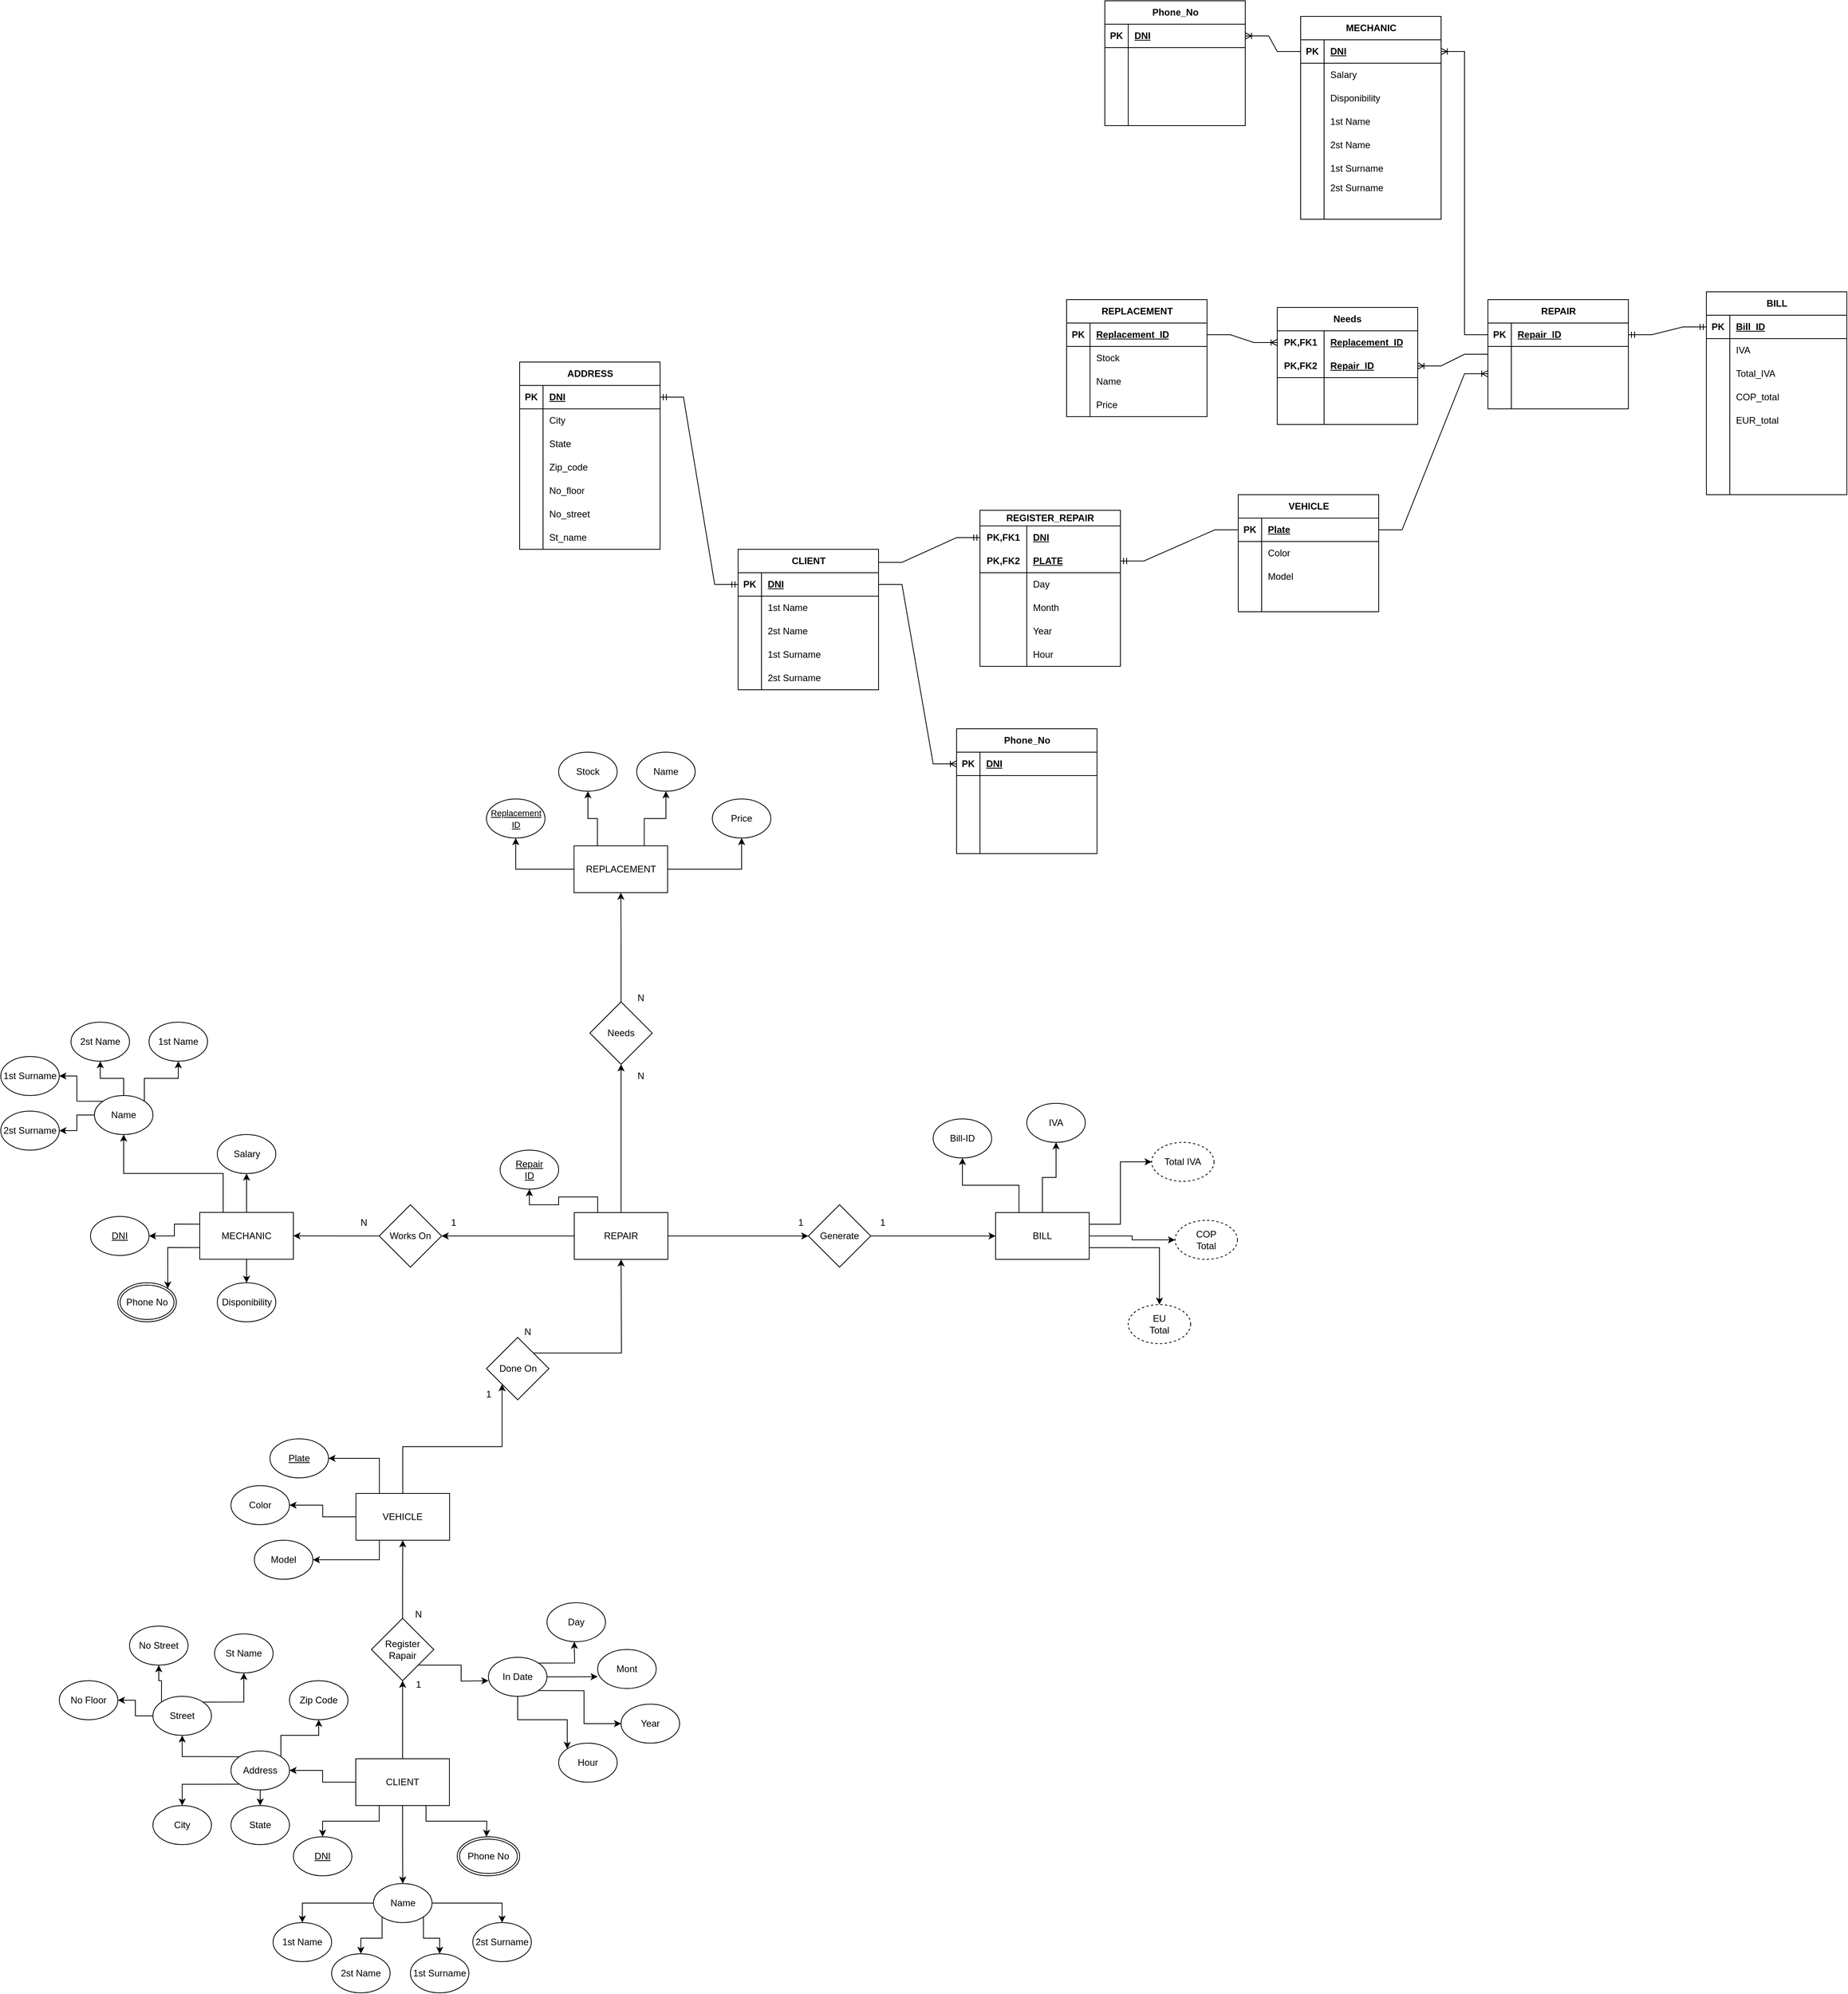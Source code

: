 <mxfile version="28.2.0">
  <diagram name="Página-1" id="pzPZ7BqnamjsjjUGhO2U">
    <mxGraphModel dx="2792" dy="3741" grid="1" gridSize="10" guides="1" tooltips="1" connect="1" arrows="1" fold="1" page="1" pageScale="1" pageWidth="827" pageHeight="1169" math="0" shadow="0">
      <root>
        <mxCell id="0" />
        <mxCell id="1" parent="0" />
        <mxCell id="T5ctjXTZVNIYDT3mK7sw-3" style="edgeStyle=orthogonalEdgeStyle;rounded=0;orthogonalLoop=1;jettySize=auto;html=1;exitX=0.5;exitY=0;exitDx=0;exitDy=0;" parent="1" source="T5ctjXTZVNIYDT3mK7sw-1" edge="1">
          <mxGeometry relative="1" as="geometry">
            <mxPoint x="430" y="260" as="targetPoint" />
          </mxGeometry>
        </mxCell>
        <mxCell id="T5ctjXTZVNIYDT3mK7sw-68" style="edgeStyle=orthogonalEdgeStyle;rounded=0;orthogonalLoop=1;jettySize=auto;html=1;exitX=0.5;exitY=1;exitDx=0;exitDy=0;entryX=0.5;entryY=0;entryDx=0;entryDy=0;" parent="1" source="T5ctjXTZVNIYDT3mK7sw-1" target="T5ctjXTZVNIYDT3mK7sw-52" edge="1">
          <mxGeometry relative="1" as="geometry" />
        </mxCell>
        <mxCell id="T5ctjXTZVNIYDT3mK7sw-69" style="edgeStyle=orthogonalEdgeStyle;rounded=0;orthogonalLoop=1;jettySize=auto;html=1;exitX=0.25;exitY=1;exitDx=0;exitDy=0;entryX=0.5;entryY=0;entryDx=0;entryDy=0;" parent="1" source="T5ctjXTZVNIYDT3mK7sw-1" target="T5ctjXTZVNIYDT3mK7sw-51" edge="1">
          <mxGeometry relative="1" as="geometry" />
        </mxCell>
        <mxCell id="T5ctjXTZVNIYDT3mK7sw-70" style="edgeStyle=orthogonalEdgeStyle;rounded=0;orthogonalLoop=1;jettySize=auto;html=1;exitX=0.75;exitY=1;exitDx=0;exitDy=0;entryX=0.5;entryY=0;entryDx=0;entryDy=0;" parent="1" source="T5ctjXTZVNIYDT3mK7sw-1" edge="1">
          <mxGeometry relative="1" as="geometry">
            <mxPoint x="537.5" y="460" as="targetPoint" />
          </mxGeometry>
        </mxCell>
        <mxCell id="T5ctjXTZVNIYDT3mK7sw-85" style="edgeStyle=orthogonalEdgeStyle;rounded=0;orthogonalLoop=1;jettySize=auto;html=1;exitX=0;exitY=0.5;exitDx=0;exitDy=0;entryX=1;entryY=0.5;entryDx=0;entryDy=0;" parent="1" source="T5ctjXTZVNIYDT3mK7sw-1" target="T5ctjXTZVNIYDT3mK7sw-75" edge="1">
          <mxGeometry relative="1" as="geometry" />
        </mxCell>
        <mxCell id="T5ctjXTZVNIYDT3mK7sw-1" value="CLIENT" style="rounded=0;whiteSpace=wrap;html=1;" parent="1" vertex="1">
          <mxGeometry x="370" y="360" width="120" height="60" as="geometry" />
        </mxCell>
        <mxCell id="T5ctjXTZVNIYDT3mK7sw-14" style="edgeStyle=orthogonalEdgeStyle;rounded=0;orthogonalLoop=1;jettySize=auto;html=1;exitX=0.5;exitY=0;exitDx=0;exitDy=0;entryX=0.5;entryY=1;entryDx=0;entryDy=0;" parent="1" source="T5ctjXTZVNIYDT3mK7sw-4" target="T5ctjXTZVNIYDT3mK7sw-12" edge="1">
          <mxGeometry relative="1" as="geometry" />
        </mxCell>
        <mxCell id="T5ctjXTZVNIYDT3mK7sw-21" style="edgeStyle=orthogonalEdgeStyle;rounded=0;orthogonalLoop=1;jettySize=auto;html=1;exitX=1;exitY=1;exitDx=0;exitDy=0;" parent="1" source="T5ctjXTZVNIYDT3mK7sw-4" edge="1">
          <mxGeometry relative="1" as="geometry">
            <mxPoint x="540" y="260" as="targetPoint" />
          </mxGeometry>
        </mxCell>
        <mxCell id="T5ctjXTZVNIYDT3mK7sw-4" value="Register&lt;div&gt;Rapair&lt;/div&gt;" style="rhombus;whiteSpace=wrap;html=1;" parent="1" vertex="1">
          <mxGeometry x="390" y="180" width="80" height="80" as="geometry" />
        </mxCell>
        <mxCell id="T5ctjXTZVNIYDT3mK7sw-99" style="edgeStyle=orthogonalEdgeStyle;rounded=0;orthogonalLoop=1;jettySize=auto;html=1;exitX=0;exitY=0.5;exitDx=0;exitDy=0;entryX=1;entryY=0.5;entryDx=0;entryDy=0;" parent="1" source="T5ctjXTZVNIYDT3mK7sw-12" target="T5ctjXTZVNIYDT3mK7sw-97" edge="1">
          <mxGeometry relative="1" as="geometry" />
        </mxCell>
        <mxCell id="T5ctjXTZVNIYDT3mK7sw-100" style="edgeStyle=orthogonalEdgeStyle;rounded=0;orthogonalLoop=1;jettySize=auto;html=1;exitX=0.25;exitY=0;exitDx=0;exitDy=0;entryX=1;entryY=0.5;entryDx=0;entryDy=0;" parent="1" source="T5ctjXTZVNIYDT3mK7sw-12" target="T5ctjXTZVNIYDT3mK7sw-98" edge="1">
          <mxGeometry relative="1" as="geometry" />
        </mxCell>
        <mxCell id="T5ctjXTZVNIYDT3mK7sw-101" style="edgeStyle=orthogonalEdgeStyle;rounded=0;orthogonalLoop=1;jettySize=auto;html=1;exitX=0.25;exitY=1;exitDx=0;exitDy=0;entryX=1;entryY=0.5;entryDx=0;entryDy=0;" parent="1" source="T5ctjXTZVNIYDT3mK7sw-12" target="T5ctjXTZVNIYDT3mK7sw-96" edge="1">
          <mxGeometry relative="1" as="geometry" />
        </mxCell>
        <mxCell id="T5ctjXTZVNIYDT3mK7sw-103" style="edgeStyle=orthogonalEdgeStyle;rounded=0;orthogonalLoop=1;jettySize=auto;html=1;exitX=0.5;exitY=0;exitDx=0;exitDy=0;entryX=0;entryY=1;entryDx=0;entryDy=0;" parent="1" source="T5ctjXTZVNIYDT3mK7sw-12" target="T5ctjXTZVNIYDT3mK7sw-102" edge="1">
          <mxGeometry relative="1" as="geometry" />
        </mxCell>
        <mxCell id="T5ctjXTZVNIYDT3mK7sw-12" value="VEHICLE" style="rounded=0;whiteSpace=wrap;html=1;" parent="1" vertex="1">
          <mxGeometry x="370.2" y="20" width="120" height="60" as="geometry" />
        </mxCell>
        <mxCell id="T5ctjXTZVNIYDT3mK7sw-30" style="edgeStyle=orthogonalEdgeStyle;rounded=0;orthogonalLoop=1;jettySize=auto;html=1;exitX=1;exitY=0.5;exitDx=0;exitDy=0;" parent="1" source="T5ctjXTZVNIYDT3mK7sw-22" edge="1">
          <mxGeometry relative="1" as="geometry">
            <mxPoint x="680" y="254.8" as="targetPoint" />
          </mxGeometry>
        </mxCell>
        <mxCell id="T5ctjXTZVNIYDT3mK7sw-31" style="edgeStyle=orthogonalEdgeStyle;rounded=0;orthogonalLoop=1;jettySize=auto;html=1;exitX=1;exitY=0;exitDx=0;exitDy=0;" parent="1" source="T5ctjXTZVNIYDT3mK7sw-22" edge="1">
          <mxGeometry relative="1" as="geometry">
            <mxPoint x="650" y="210" as="targetPoint" />
          </mxGeometry>
        </mxCell>
        <mxCell id="T5ctjXTZVNIYDT3mK7sw-44" style="edgeStyle=orthogonalEdgeStyle;rounded=0;orthogonalLoop=1;jettySize=auto;html=1;exitX=1;exitY=1;exitDx=0;exitDy=0;entryX=0;entryY=0.5;entryDx=0;entryDy=0;" parent="1" source="T5ctjXTZVNIYDT3mK7sw-22" target="T5ctjXTZVNIYDT3mK7sw-42" edge="1">
          <mxGeometry relative="1" as="geometry" />
        </mxCell>
        <mxCell id="T5ctjXTZVNIYDT3mK7sw-49" style="edgeStyle=orthogonalEdgeStyle;rounded=0;orthogonalLoop=1;jettySize=auto;html=1;exitX=0.5;exitY=1;exitDx=0;exitDy=0;entryX=0;entryY=0;entryDx=0;entryDy=0;" parent="1" source="T5ctjXTZVNIYDT3mK7sw-22" target="T5ctjXTZVNIYDT3mK7sw-47" edge="1">
          <mxGeometry relative="1" as="geometry" />
        </mxCell>
        <mxCell id="T5ctjXTZVNIYDT3mK7sw-22" value="In Date" style="ellipse;whiteSpace=wrap;html=1;" parent="1" vertex="1">
          <mxGeometry x="540" y="230" width="75" height="50" as="geometry" />
        </mxCell>
        <mxCell id="T5ctjXTZVNIYDT3mK7sw-34" value="Day" style="ellipse;whiteSpace=wrap;html=1;" parent="1" vertex="1">
          <mxGeometry x="615" y="160" width="75" height="50" as="geometry" />
        </mxCell>
        <mxCell id="T5ctjXTZVNIYDT3mK7sw-35" value="Mont" style="ellipse;whiteSpace=wrap;html=1;" parent="1" vertex="1">
          <mxGeometry x="680" y="220" width="75" height="50" as="geometry" />
        </mxCell>
        <mxCell id="T5ctjXTZVNIYDT3mK7sw-42" value="Year" style="ellipse;whiteSpace=wrap;html=1;" parent="1" vertex="1">
          <mxGeometry x="710" y="290" width="75" height="50" as="geometry" />
        </mxCell>
        <mxCell id="T5ctjXTZVNIYDT3mK7sw-47" value="Hour" style="ellipse;whiteSpace=wrap;html=1;" parent="1" vertex="1">
          <mxGeometry x="630" y="340" width="75" height="50" as="geometry" />
        </mxCell>
        <mxCell id="T5ctjXTZVNIYDT3mK7sw-51" value="&lt;u&gt;DNI&lt;/u&gt;" style="ellipse;whiteSpace=wrap;html=1;" parent="1" vertex="1">
          <mxGeometry x="290" y="460" width="75" height="50" as="geometry" />
        </mxCell>
        <mxCell id="T5ctjXTZVNIYDT3mK7sw-71" style="edgeStyle=orthogonalEdgeStyle;rounded=0;orthogonalLoop=1;jettySize=auto;html=1;exitX=0;exitY=0.5;exitDx=0;exitDy=0;entryX=0.5;entryY=0;entryDx=0;entryDy=0;" parent="1" source="T5ctjXTZVNIYDT3mK7sw-52" target="T5ctjXTZVNIYDT3mK7sw-56" edge="1">
          <mxGeometry relative="1" as="geometry" />
        </mxCell>
        <mxCell id="T5ctjXTZVNIYDT3mK7sw-72" style="edgeStyle=orthogonalEdgeStyle;rounded=0;orthogonalLoop=1;jettySize=auto;html=1;exitX=0;exitY=1;exitDx=0;exitDy=0;entryX=0.5;entryY=0;entryDx=0;entryDy=0;" parent="1" source="T5ctjXTZVNIYDT3mK7sw-52" target="T5ctjXTZVNIYDT3mK7sw-58" edge="1">
          <mxGeometry relative="1" as="geometry" />
        </mxCell>
        <mxCell id="T5ctjXTZVNIYDT3mK7sw-73" style="edgeStyle=orthogonalEdgeStyle;rounded=0;orthogonalLoop=1;jettySize=auto;html=1;exitX=1;exitY=1;exitDx=0;exitDy=0;entryX=0.5;entryY=0;entryDx=0;entryDy=0;" parent="1" source="T5ctjXTZVNIYDT3mK7sw-52" target="T5ctjXTZVNIYDT3mK7sw-62" edge="1">
          <mxGeometry relative="1" as="geometry" />
        </mxCell>
        <mxCell id="T5ctjXTZVNIYDT3mK7sw-74" style="edgeStyle=orthogonalEdgeStyle;rounded=0;orthogonalLoop=1;jettySize=auto;html=1;exitX=1;exitY=0.5;exitDx=0;exitDy=0;entryX=0.5;entryY=0;entryDx=0;entryDy=0;" parent="1" source="T5ctjXTZVNIYDT3mK7sw-52" target="T5ctjXTZVNIYDT3mK7sw-67" edge="1">
          <mxGeometry relative="1" as="geometry" />
        </mxCell>
        <mxCell id="T5ctjXTZVNIYDT3mK7sw-52" value="Name" style="ellipse;whiteSpace=wrap;html=1;" parent="1" vertex="1">
          <mxGeometry x="392.7" y="520" width="75" height="50" as="geometry" />
        </mxCell>
        <mxCell id="T5ctjXTZVNIYDT3mK7sw-56" value="1st Name" style="ellipse;whiteSpace=wrap;html=1;" parent="1" vertex="1">
          <mxGeometry x="264" y="570" width="75" height="50" as="geometry" />
        </mxCell>
        <mxCell id="T5ctjXTZVNIYDT3mK7sw-58" value="2st Name" style="ellipse;whiteSpace=wrap;html=1;" parent="1" vertex="1">
          <mxGeometry x="339" y="610" width="75" height="50" as="geometry" />
        </mxCell>
        <mxCell id="T5ctjXTZVNIYDT3mK7sw-62" value="1st Surname" style="ellipse;whiteSpace=wrap;html=1;" parent="1" vertex="1">
          <mxGeometry x="440" y="610" width="75" height="50" as="geometry" />
        </mxCell>
        <mxCell id="T5ctjXTZVNIYDT3mK7sw-67" value="2st Surname" style="ellipse;whiteSpace=wrap;html=1;" parent="1" vertex="1">
          <mxGeometry x="520" y="570" width="75" height="50" as="geometry" />
        </mxCell>
        <mxCell id="T5ctjXTZVNIYDT3mK7sw-86" style="edgeStyle=orthogonalEdgeStyle;rounded=0;orthogonalLoop=1;jettySize=auto;html=1;exitX=1;exitY=0;exitDx=0;exitDy=0;entryX=0.5;entryY=1;entryDx=0;entryDy=0;" parent="1" source="T5ctjXTZVNIYDT3mK7sw-75" target="T5ctjXTZVNIYDT3mK7sw-80" edge="1">
          <mxGeometry relative="1" as="geometry" />
        </mxCell>
        <mxCell id="T5ctjXTZVNIYDT3mK7sw-87" style="edgeStyle=orthogonalEdgeStyle;rounded=0;orthogonalLoop=1;jettySize=auto;html=1;exitX=0.5;exitY=1;exitDx=0;exitDy=0;entryX=0.5;entryY=0;entryDx=0;entryDy=0;" parent="1" source="T5ctjXTZVNIYDT3mK7sw-75" target="T5ctjXTZVNIYDT3mK7sw-77" edge="1">
          <mxGeometry relative="1" as="geometry" />
        </mxCell>
        <mxCell id="T5ctjXTZVNIYDT3mK7sw-88" style="edgeStyle=orthogonalEdgeStyle;rounded=0;orthogonalLoop=1;jettySize=auto;html=1;exitX=0;exitY=1;exitDx=0;exitDy=0;entryX=0.5;entryY=0;entryDx=0;entryDy=0;" parent="1" source="T5ctjXTZVNIYDT3mK7sw-75" target="T5ctjXTZVNIYDT3mK7sw-76" edge="1">
          <mxGeometry relative="1" as="geometry" />
        </mxCell>
        <mxCell id="T5ctjXTZVNIYDT3mK7sw-89" style="edgeStyle=orthogonalEdgeStyle;rounded=0;orthogonalLoop=1;jettySize=auto;html=1;exitX=0;exitY=0;exitDx=0;exitDy=0;entryX=0.5;entryY=1;entryDx=0;entryDy=0;" parent="1" source="T5ctjXTZVNIYDT3mK7sw-75" target="T5ctjXTZVNIYDT3mK7sw-81" edge="1">
          <mxGeometry relative="1" as="geometry" />
        </mxCell>
        <mxCell id="T5ctjXTZVNIYDT3mK7sw-75" value="Address" style="ellipse;whiteSpace=wrap;html=1;" parent="1" vertex="1">
          <mxGeometry x="210" y="350" width="75" height="50" as="geometry" />
        </mxCell>
        <mxCell id="T5ctjXTZVNIYDT3mK7sw-76" value="City" style="ellipse;whiteSpace=wrap;html=1;" parent="1" vertex="1">
          <mxGeometry x="110" y="420" width="75" height="50" as="geometry" />
        </mxCell>
        <mxCell id="T5ctjXTZVNIYDT3mK7sw-77" value="State" style="ellipse;whiteSpace=wrap;html=1;" parent="1" vertex="1">
          <mxGeometry x="210" y="420" width="75" height="50" as="geometry" />
        </mxCell>
        <mxCell id="T5ctjXTZVNIYDT3mK7sw-80" value="Zip Code" style="ellipse;whiteSpace=wrap;html=1;" parent="1" vertex="1">
          <mxGeometry x="285" y="260" width="75" height="50" as="geometry" />
        </mxCell>
        <mxCell id="T5ctjXTZVNIYDT3mK7sw-90" style="edgeStyle=orthogonalEdgeStyle;rounded=0;orthogonalLoop=1;jettySize=auto;html=1;exitX=1;exitY=0;exitDx=0;exitDy=0;entryX=0.5;entryY=1;entryDx=0;entryDy=0;" parent="1" source="T5ctjXTZVNIYDT3mK7sw-81" target="T5ctjXTZVNIYDT3mK7sw-82" edge="1">
          <mxGeometry relative="1" as="geometry" />
        </mxCell>
        <mxCell id="T5ctjXTZVNIYDT3mK7sw-92" style="edgeStyle=orthogonalEdgeStyle;rounded=0;orthogonalLoop=1;jettySize=auto;html=1;exitX=0;exitY=0.5;exitDx=0;exitDy=0;entryX=1;entryY=0.5;entryDx=0;entryDy=0;" parent="1" source="T5ctjXTZVNIYDT3mK7sw-81" target="T5ctjXTZVNIYDT3mK7sw-84" edge="1">
          <mxGeometry relative="1" as="geometry" />
        </mxCell>
        <mxCell id="T5ctjXTZVNIYDT3mK7sw-93" style="edgeStyle=orthogonalEdgeStyle;rounded=0;orthogonalLoop=1;jettySize=auto;html=1;exitX=0;exitY=0;exitDx=0;exitDy=0;entryX=0.5;entryY=1;entryDx=0;entryDy=0;" parent="1" source="T5ctjXTZVNIYDT3mK7sw-81" target="T5ctjXTZVNIYDT3mK7sw-83" edge="1">
          <mxGeometry relative="1" as="geometry" />
        </mxCell>
        <mxCell id="T5ctjXTZVNIYDT3mK7sw-81" value="Street" style="ellipse;whiteSpace=wrap;html=1;" parent="1" vertex="1">
          <mxGeometry x="110" y="280" width="75" height="50" as="geometry" />
        </mxCell>
        <mxCell id="T5ctjXTZVNIYDT3mK7sw-82" value="St Name" style="ellipse;whiteSpace=wrap;html=1;" parent="1" vertex="1">
          <mxGeometry x="189" y="200" width="75" height="50" as="geometry" />
        </mxCell>
        <mxCell id="T5ctjXTZVNIYDT3mK7sw-83" value="No Street" style="ellipse;whiteSpace=wrap;html=1;" parent="1" vertex="1">
          <mxGeometry x="80" y="190" width="75" height="50" as="geometry" />
        </mxCell>
        <mxCell id="T5ctjXTZVNIYDT3mK7sw-84" value="No Floor" style="ellipse;whiteSpace=wrap;html=1;" parent="1" vertex="1">
          <mxGeometry x="-10" y="260" width="75" height="50" as="geometry" />
        </mxCell>
        <mxCell id="T5ctjXTZVNIYDT3mK7sw-94" value="N" style="text;html=1;align=center;verticalAlign=middle;resizable=0;points=[];autosize=1;strokeColor=none;fillColor=none;" parent="1" vertex="1">
          <mxGeometry x="435" y="160" width="30" height="30" as="geometry" />
        </mxCell>
        <mxCell id="T5ctjXTZVNIYDT3mK7sw-95" value="1" style="text;html=1;align=center;verticalAlign=middle;resizable=0;points=[];autosize=1;strokeColor=none;fillColor=none;" parent="1" vertex="1">
          <mxGeometry x="435" y="250" width="30" height="30" as="geometry" />
        </mxCell>
        <mxCell id="T5ctjXTZVNIYDT3mK7sw-96" value="Model" style="ellipse;whiteSpace=wrap;html=1;" parent="1" vertex="1">
          <mxGeometry x="240" y="80" width="75" height="50" as="geometry" />
        </mxCell>
        <mxCell id="T5ctjXTZVNIYDT3mK7sw-97" value="Color" style="ellipse;whiteSpace=wrap;html=1;" parent="1" vertex="1">
          <mxGeometry x="210" y="10" width="75" height="50" as="geometry" />
        </mxCell>
        <mxCell id="T5ctjXTZVNIYDT3mK7sw-98" value="&lt;u&gt;Plate&lt;/u&gt;" style="ellipse;whiteSpace=wrap;html=1;" parent="1" vertex="1">
          <mxGeometry x="260" y="-50" width="75" height="50" as="geometry" />
        </mxCell>
        <mxCell id="T5ctjXTZVNIYDT3mK7sw-102" value="Done On" style="rhombus;whiteSpace=wrap;html=1;" parent="1" vertex="1">
          <mxGeometry x="537.5" y="-180" width="80" height="80" as="geometry" />
        </mxCell>
        <mxCell id="T5ctjXTZVNIYDT3mK7sw-104" value="1" style="text;html=1;align=center;verticalAlign=middle;resizable=0;points=[];autosize=1;strokeColor=none;fillColor=none;" parent="1" vertex="1">
          <mxGeometry x="525" y="-122" width="30" height="30" as="geometry" />
        </mxCell>
        <mxCell id="T5ctjXTZVNIYDT3mK7sw-105" value="N" style="text;html=1;align=center;verticalAlign=middle;resizable=0;points=[];autosize=1;strokeColor=none;fillColor=none;" parent="1" vertex="1">
          <mxGeometry x="575" y="-202" width="30" height="30" as="geometry" />
        </mxCell>
        <mxCell id="T5ctjXTZVNIYDT3mK7sw-109" style="edgeStyle=orthogonalEdgeStyle;rounded=0;orthogonalLoop=1;jettySize=auto;html=1;exitX=1;exitY=0.5;exitDx=0;exitDy=0;entryX=0;entryY=0.5;entryDx=0;entryDy=0;" parent="1" source="T5ctjXTZVNIYDT3mK7sw-106" target="T5ctjXTZVNIYDT3mK7sw-108" edge="1">
          <mxGeometry relative="1" as="geometry" />
        </mxCell>
        <mxCell id="T5ctjXTZVNIYDT3mK7sw-111" style="edgeStyle=orthogonalEdgeStyle;rounded=0;orthogonalLoop=1;jettySize=auto;html=1;exitX=0;exitY=0.5;exitDx=0;exitDy=0;entryX=1;entryY=0.5;entryDx=0;entryDy=0;" parent="1" source="T5ctjXTZVNIYDT3mK7sw-106" target="T5ctjXTZVNIYDT3mK7sw-110" edge="1">
          <mxGeometry relative="1" as="geometry" />
        </mxCell>
        <mxCell id="T5ctjXTZVNIYDT3mK7sw-141" style="edgeStyle=orthogonalEdgeStyle;rounded=0;orthogonalLoop=1;jettySize=auto;html=1;exitX=0.25;exitY=0;exitDx=0;exitDy=0;entryX=0.5;entryY=1;entryDx=0;entryDy=0;" parent="1" source="T5ctjXTZVNIYDT3mK7sw-106" target="T5ctjXTZVNIYDT3mK7sw-140" edge="1">
          <mxGeometry relative="1" as="geometry" />
        </mxCell>
        <mxCell id="T5ctjXTZVNIYDT3mK7sw-142" style="edgeStyle=orthogonalEdgeStyle;rounded=0;orthogonalLoop=1;jettySize=auto;html=1;exitX=0.5;exitY=0;exitDx=0;exitDy=0;" parent="1" source="T5ctjXTZVNIYDT3mK7sw-106" edge="1">
          <mxGeometry relative="1" as="geometry">
            <mxPoint x="710" y="-530" as="targetPoint" />
          </mxGeometry>
        </mxCell>
        <mxCell id="T5ctjXTZVNIYDT3mK7sw-106" value="REPAIR" style="rounded=0;whiteSpace=wrap;html=1;" parent="1" vertex="1">
          <mxGeometry x="650" y="-340" width="120" height="60" as="geometry" />
        </mxCell>
        <mxCell id="T5ctjXTZVNIYDT3mK7sw-107" style="edgeStyle=orthogonalEdgeStyle;rounded=0;orthogonalLoop=1;jettySize=auto;html=1;exitX=1;exitY=0;exitDx=0;exitDy=0;" parent="1" source="T5ctjXTZVNIYDT3mK7sw-102" edge="1">
          <mxGeometry relative="1" as="geometry">
            <mxPoint x="710" y="-280" as="targetPoint" />
          </mxGeometry>
        </mxCell>
        <mxCell id="T5ctjXTZVNIYDT3mK7sw-117" style="edgeStyle=orthogonalEdgeStyle;rounded=0;orthogonalLoop=1;jettySize=auto;html=1;exitX=1;exitY=0.5;exitDx=0;exitDy=0;entryX=0;entryY=0.5;entryDx=0;entryDy=0;" parent="1" source="T5ctjXTZVNIYDT3mK7sw-108" target="T5ctjXTZVNIYDT3mK7sw-116" edge="1">
          <mxGeometry relative="1" as="geometry" />
        </mxCell>
        <mxCell id="T5ctjXTZVNIYDT3mK7sw-108" value="Generate" style="rhombus;whiteSpace=wrap;html=1;" parent="1" vertex="1">
          <mxGeometry x="950" y="-350" width="80" height="80" as="geometry" />
        </mxCell>
        <mxCell id="T5ctjXTZVNIYDT3mK7sw-158" style="edgeStyle=orthogonalEdgeStyle;rounded=0;orthogonalLoop=1;jettySize=auto;html=1;exitX=0;exitY=0.5;exitDx=0;exitDy=0;" parent="1" source="T5ctjXTZVNIYDT3mK7sw-110" target="T5ctjXTZVNIYDT3mK7sw-159" edge="1">
          <mxGeometry relative="1" as="geometry">
            <mxPoint x="230" y="-310.176" as="targetPoint" />
          </mxGeometry>
        </mxCell>
        <mxCell id="T5ctjXTZVNIYDT3mK7sw-110" value="Works On" style="rhombus;whiteSpace=wrap;html=1;" parent="1" vertex="1">
          <mxGeometry x="400" y="-350" width="80" height="80" as="geometry" />
        </mxCell>
        <mxCell id="T5ctjXTZVNIYDT3mK7sw-112" value="N" style="text;html=1;align=center;verticalAlign=middle;resizable=0;points=[];autosize=1;strokeColor=none;fillColor=none;" parent="1" vertex="1">
          <mxGeometry x="365" y="-342" width="30" height="30" as="geometry" />
        </mxCell>
        <mxCell id="T5ctjXTZVNIYDT3mK7sw-113" value="1" style="text;html=1;align=center;verticalAlign=middle;resizable=0;points=[];autosize=1;strokeColor=none;fillColor=none;" parent="1" vertex="1">
          <mxGeometry x="480" y="-342" width="30" height="30" as="geometry" />
        </mxCell>
        <mxCell id="T5ctjXTZVNIYDT3mK7sw-114" value="1" style="text;html=1;align=center;verticalAlign=middle;resizable=0;points=[];autosize=1;strokeColor=none;fillColor=none;" parent="1" vertex="1">
          <mxGeometry x="925" y="-342" width="30" height="30" as="geometry" />
        </mxCell>
        <mxCell id="T5ctjXTZVNIYDT3mK7sw-115" value="1" style="text;html=1;align=center;verticalAlign=middle;resizable=0;points=[];autosize=1;strokeColor=none;fillColor=none;rotation=0;" parent="1" vertex="1">
          <mxGeometry x="1030" y="-342" width="30" height="30" as="geometry" />
        </mxCell>
        <mxCell id="T5ctjXTZVNIYDT3mK7sw-124" style="edgeStyle=orthogonalEdgeStyle;rounded=0;orthogonalLoop=1;jettySize=auto;html=1;exitX=0.25;exitY=0;exitDx=0;exitDy=0;entryX=0.5;entryY=1;entryDx=0;entryDy=0;" parent="1" source="T5ctjXTZVNIYDT3mK7sw-116" target="T5ctjXTZVNIYDT3mK7sw-119" edge="1">
          <mxGeometry relative="1" as="geometry" />
        </mxCell>
        <mxCell id="T5ctjXTZVNIYDT3mK7sw-125" style="edgeStyle=orthogonalEdgeStyle;rounded=0;orthogonalLoop=1;jettySize=auto;html=1;exitX=0.5;exitY=0;exitDx=0;exitDy=0;entryX=0.5;entryY=1;entryDx=0;entryDy=0;" parent="1" source="T5ctjXTZVNIYDT3mK7sw-116" target="T5ctjXTZVNIYDT3mK7sw-120" edge="1">
          <mxGeometry relative="1" as="geometry" />
        </mxCell>
        <mxCell id="T5ctjXTZVNIYDT3mK7sw-137" style="edgeStyle=orthogonalEdgeStyle;rounded=0;orthogonalLoop=1;jettySize=auto;html=1;exitX=1;exitY=0.25;exitDx=0;exitDy=0;entryX=0;entryY=0.5;entryDx=0;entryDy=0;" parent="1" source="T5ctjXTZVNIYDT3mK7sw-116" target="T5ctjXTZVNIYDT3mK7sw-127" edge="1">
          <mxGeometry relative="1" as="geometry" />
        </mxCell>
        <mxCell id="T5ctjXTZVNIYDT3mK7sw-138" style="edgeStyle=orthogonalEdgeStyle;rounded=0;orthogonalLoop=1;jettySize=auto;html=1;exitX=1;exitY=0.5;exitDx=0;exitDy=0;entryX=0;entryY=0.5;entryDx=0;entryDy=0;" parent="1" source="T5ctjXTZVNIYDT3mK7sw-116" target="T5ctjXTZVNIYDT3mK7sw-129" edge="1">
          <mxGeometry relative="1" as="geometry" />
        </mxCell>
        <mxCell id="T5ctjXTZVNIYDT3mK7sw-139" style="edgeStyle=orthogonalEdgeStyle;rounded=0;orthogonalLoop=1;jettySize=auto;html=1;exitX=1;exitY=0.75;exitDx=0;exitDy=0;entryX=0.5;entryY=0;entryDx=0;entryDy=0;" parent="1" source="T5ctjXTZVNIYDT3mK7sw-116" target="T5ctjXTZVNIYDT3mK7sw-130" edge="1">
          <mxGeometry relative="1" as="geometry" />
        </mxCell>
        <mxCell id="T5ctjXTZVNIYDT3mK7sw-116" value="BILL" style="rounded=0;whiteSpace=wrap;html=1;" parent="1" vertex="1">
          <mxGeometry x="1190" y="-340" width="120" height="60" as="geometry" />
        </mxCell>
        <mxCell id="T5ctjXTZVNIYDT3mK7sw-119" value="Bill-ID" style="ellipse;whiteSpace=wrap;html=1;" parent="1" vertex="1">
          <mxGeometry x="1110" y="-460" width="75" height="50" as="geometry" />
        </mxCell>
        <mxCell id="T5ctjXTZVNIYDT3mK7sw-120" value="IVA" style="ellipse;whiteSpace=wrap;html=1;" parent="1" vertex="1">
          <mxGeometry x="1230" y="-480" width="75" height="50" as="geometry" />
        </mxCell>
        <mxCell id="T5ctjXTZVNIYDT3mK7sw-127" value="Total IVA" style="ellipse;whiteSpace=wrap;html=1;align=center;dashed=1;" parent="1" vertex="1">
          <mxGeometry x="1390" y="-430" width="80" height="50" as="geometry" />
        </mxCell>
        <mxCell id="T5ctjXTZVNIYDT3mK7sw-129" value="COP&lt;div&gt;Total&lt;/div&gt;" style="ellipse;whiteSpace=wrap;html=1;align=center;dashed=1;" parent="1" vertex="1">
          <mxGeometry x="1420" y="-330" width="80" height="50" as="geometry" />
        </mxCell>
        <mxCell id="T5ctjXTZVNIYDT3mK7sw-130" value="EU&lt;div&gt;Total&lt;/div&gt;" style="ellipse;whiteSpace=wrap;html=1;align=center;dashed=1;" parent="1" vertex="1">
          <mxGeometry x="1360" y="-222" width="80" height="50" as="geometry" />
        </mxCell>
        <mxCell id="T5ctjXTZVNIYDT3mK7sw-140" value="&lt;u&gt;Repair&lt;/u&gt;&lt;div&gt;&lt;u&gt;ID&lt;/u&gt;&lt;/div&gt;" style="ellipse;whiteSpace=wrap;html=1;" parent="1" vertex="1">
          <mxGeometry x="555" y="-420" width="75" height="50" as="geometry" />
        </mxCell>
        <mxCell id="T5ctjXTZVNIYDT3mK7sw-148" style="edgeStyle=orthogonalEdgeStyle;rounded=0;orthogonalLoop=1;jettySize=auto;html=1;exitX=0.5;exitY=0;exitDx=0;exitDy=0;" parent="1" source="T5ctjXTZVNIYDT3mK7sw-145" target="T5ctjXTZVNIYDT3mK7sw-149" edge="1">
          <mxGeometry relative="1" as="geometry">
            <mxPoint x="709.667" y="-780" as="targetPoint" />
          </mxGeometry>
        </mxCell>
        <mxCell id="T5ctjXTZVNIYDT3mK7sw-145" value="Needs" style="rhombus;whiteSpace=wrap;html=1;" parent="1" vertex="1">
          <mxGeometry x="670" y="-610" width="80" height="80" as="geometry" />
        </mxCell>
        <mxCell id="T5ctjXTZVNIYDT3mK7sw-146" value="N" style="text;html=1;align=center;verticalAlign=middle;resizable=0;points=[];autosize=1;strokeColor=none;fillColor=none;" parent="1" vertex="1">
          <mxGeometry x="720" y="-630" width="30" height="30" as="geometry" />
        </mxCell>
        <mxCell id="T5ctjXTZVNIYDT3mK7sw-147" value="N" style="text;html=1;align=center;verticalAlign=middle;resizable=0;points=[];autosize=1;strokeColor=none;fillColor=none;" parent="1" vertex="1">
          <mxGeometry x="720" y="-530" width="30" height="30" as="geometry" />
        </mxCell>
        <mxCell id="T5ctjXTZVNIYDT3mK7sw-154" style="edgeStyle=orthogonalEdgeStyle;rounded=0;orthogonalLoop=1;jettySize=auto;html=1;exitX=0;exitY=0.5;exitDx=0;exitDy=0;entryX=0.5;entryY=1;entryDx=0;entryDy=0;" parent="1" source="T5ctjXTZVNIYDT3mK7sw-149" target="T5ctjXTZVNIYDT3mK7sw-150" edge="1">
          <mxGeometry relative="1" as="geometry" />
        </mxCell>
        <mxCell id="T5ctjXTZVNIYDT3mK7sw-155" style="edgeStyle=orthogonalEdgeStyle;rounded=0;orthogonalLoop=1;jettySize=auto;html=1;exitX=0.25;exitY=0;exitDx=0;exitDy=0;entryX=0.5;entryY=1;entryDx=0;entryDy=0;" parent="1" source="T5ctjXTZVNIYDT3mK7sw-149" target="T5ctjXTZVNIYDT3mK7sw-151" edge="1">
          <mxGeometry relative="1" as="geometry" />
        </mxCell>
        <mxCell id="T5ctjXTZVNIYDT3mK7sw-156" style="edgeStyle=orthogonalEdgeStyle;rounded=0;orthogonalLoop=1;jettySize=auto;html=1;exitX=0.75;exitY=0;exitDx=0;exitDy=0;entryX=0.5;entryY=1;entryDx=0;entryDy=0;" parent="1" source="T5ctjXTZVNIYDT3mK7sw-149" target="T5ctjXTZVNIYDT3mK7sw-152" edge="1">
          <mxGeometry relative="1" as="geometry" />
        </mxCell>
        <mxCell id="T5ctjXTZVNIYDT3mK7sw-157" style="edgeStyle=orthogonalEdgeStyle;rounded=0;orthogonalLoop=1;jettySize=auto;html=1;exitX=1;exitY=0.5;exitDx=0;exitDy=0;entryX=0.5;entryY=1;entryDx=0;entryDy=0;" parent="1" source="T5ctjXTZVNIYDT3mK7sw-149" target="T5ctjXTZVNIYDT3mK7sw-153" edge="1">
          <mxGeometry relative="1" as="geometry" />
        </mxCell>
        <mxCell id="T5ctjXTZVNIYDT3mK7sw-149" value="REPLACEMENT" style="rounded=0;whiteSpace=wrap;html=1;" parent="1" vertex="1">
          <mxGeometry x="649.667" y="-810" width="120" height="60" as="geometry" />
        </mxCell>
        <mxCell id="T5ctjXTZVNIYDT3mK7sw-150" value="&lt;u&gt;&lt;font style=&quot;font-size: 11px;&quot;&gt;Replacement&lt;/font&gt;&lt;/u&gt;&lt;div&gt;&lt;u&gt;&lt;font style=&quot;font-size: 11px;&quot;&gt;ID&lt;/font&gt;&lt;/u&gt;&lt;/div&gt;" style="ellipse;whiteSpace=wrap;html=1;" parent="1" vertex="1">
          <mxGeometry x="537.5" y="-870" width="75" height="50" as="geometry" />
        </mxCell>
        <mxCell id="T5ctjXTZVNIYDT3mK7sw-151" value="Stock" style="ellipse;whiteSpace=wrap;html=1;" parent="1" vertex="1">
          <mxGeometry x="630" y="-930" width="75" height="50" as="geometry" />
        </mxCell>
        <mxCell id="T5ctjXTZVNIYDT3mK7sw-152" value="Name" style="ellipse;whiteSpace=wrap;html=1;" parent="1" vertex="1">
          <mxGeometry x="730" y="-930" width="75" height="50" as="geometry" />
        </mxCell>
        <mxCell id="T5ctjXTZVNIYDT3mK7sw-153" value="Price" style="ellipse;whiteSpace=wrap;html=1;" parent="1" vertex="1">
          <mxGeometry x="827" y="-870" width="75" height="50" as="geometry" />
        </mxCell>
        <mxCell id="T5ctjXTZVNIYDT3mK7sw-175" style="edgeStyle=orthogonalEdgeStyle;rounded=0;orthogonalLoop=1;jettySize=auto;html=1;exitX=0.5;exitY=0;exitDx=0;exitDy=0;entryX=0.5;entryY=1;entryDx=0;entryDy=0;" parent="1" source="T5ctjXTZVNIYDT3mK7sw-159" target="T5ctjXTZVNIYDT3mK7sw-161" edge="1">
          <mxGeometry relative="1" as="geometry" />
        </mxCell>
        <mxCell id="T5ctjXTZVNIYDT3mK7sw-176" style="edgeStyle=orthogonalEdgeStyle;rounded=0;orthogonalLoop=1;jettySize=auto;html=1;exitX=0.5;exitY=1;exitDx=0;exitDy=0;entryX=0.5;entryY=0;entryDx=0;entryDy=0;" parent="1" source="T5ctjXTZVNIYDT3mK7sw-159" target="T5ctjXTZVNIYDT3mK7sw-160" edge="1">
          <mxGeometry relative="1" as="geometry" />
        </mxCell>
        <mxCell id="T5ctjXTZVNIYDT3mK7sw-177" style="edgeStyle=orthogonalEdgeStyle;rounded=0;orthogonalLoop=1;jettySize=auto;html=1;exitX=0;exitY=0.75;exitDx=0;exitDy=0;entryX=1;entryY=0;entryDx=0;entryDy=0;" parent="1" source="T5ctjXTZVNIYDT3mK7sw-159" target="T5ctjXTZVNIYDT3mK7sw-172" edge="1">
          <mxGeometry relative="1" as="geometry" />
        </mxCell>
        <mxCell id="T5ctjXTZVNIYDT3mK7sw-178" style="edgeStyle=orthogonalEdgeStyle;rounded=0;orthogonalLoop=1;jettySize=auto;html=1;exitX=0;exitY=0.25;exitDx=0;exitDy=0;entryX=1;entryY=0.5;entryDx=0;entryDy=0;" parent="1" source="T5ctjXTZVNIYDT3mK7sw-159" target="T5ctjXTZVNIYDT3mK7sw-162" edge="1">
          <mxGeometry relative="1" as="geometry" />
        </mxCell>
        <mxCell id="T5ctjXTZVNIYDT3mK7sw-179" style="edgeStyle=orthogonalEdgeStyle;rounded=0;orthogonalLoop=1;jettySize=auto;html=1;exitX=0.25;exitY=0;exitDx=0;exitDy=0;entryX=0.5;entryY=1;entryDx=0;entryDy=0;" parent="1" source="T5ctjXTZVNIYDT3mK7sw-159" target="T5ctjXTZVNIYDT3mK7sw-163" edge="1">
          <mxGeometry relative="1" as="geometry" />
        </mxCell>
        <mxCell id="T5ctjXTZVNIYDT3mK7sw-159" value="MECHANIC" style="rounded=0;whiteSpace=wrap;html=1;" parent="1" vertex="1">
          <mxGeometry x="170" y="-340.176" width="120" height="60" as="geometry" />
        </mxCell>
        <mxCell id="T5ctjXTZVNIYDT3mK7sw-160" value="Disponibility" style="ellipse;whiteSpace=wrap;html=1;" parent="1" vertex="1">
          <mxGeometry x="192.5" y="-250" width="75" height="50" as="geometry" />
        </mxCell>
        <mxCell id="T5ctjXTZVNIYDT3mK7sw-161" value="Salary" style="ellipse;whiteSpace=wrap;html=1;" parent="1" vertex="1">
          <mxGeometry x="192.5" y="-440" width="75" height="50" as="geometry" />
        </mxCell>
        <mxCell id="T5ctjXTZVNIYDT3mK7sw-162" value="&lt;u&gt;DNI&lt;/u&gt;" style="ellipse;whiteSpace=wrap;html=1;" parent="1" vertex="1">
          <mxGeometry x="30" y="-335" width="75" height="50" as="geometry" />
        </mxCell>
        <mxCell id="T5ctjXTZVNIYDT3mK7sw-180" style="edgeStyle=orthogonalEdgeStyle;rounded=0;orthogonalLoop=1;jettySize=auto;html=1;exitX=1;exitY=0;exitDx=0;exitDy=0;entryX=0.5;entryY=1;entryDx=0;entryDy=0;" parent="1" source="T5ctjXTZVNIYDT3mK7sw-163" target="T5ctjXTZVNIYDT3mK7sw-164" edge="1">
          <mxGeometry relative="1" as="geometry" />
        </mxCell>
        <mxCell id="T5ctjXTZVNIYDT3mK7sw-181" style="edgeStyle=orthogonalEdgeStyle;rounded=0;orthogonalLoop=1;jettySize=auto;html=1;exitX=0.5;exitY=0;exitDx=0;exitDy=0;" parent="1" source="T5ctjXTZVNIYDT3mK7sw-163" target="T5ctjXTZVNIYDT3mK7sw-165" edge="1">
          <mxGeometry relative="1" as="geometry" />
        </mxCell>
        <mxCell id="T5ctjXTZVNIYDT3mK7sw-182" style="edgeStyle=orthogonalEdgeStyle;rounded=0;orthogonalLoop=1;jettySize=auto;html=1;exitX=0;exitY=0;exitDx=0;exitDy=0;entryX=1;entryY=0.5;entryDx=0;entryDy=0;" parent="1" source="T5ctjXTZVNIYDT3mK7sw-163" target="T5ctjXTZVNIYDT3mK7sw-166" edge="1">
          <mxGeometry relative="1" as="geometry" />
        </mxCell>
        <mxCell id="T5ctjXTZVNIYDT3mK7sw-183" style="edgeStyle=orthogonalEdgeStyle;rounded=0;orthogonalLoop=1;jettySize=auto;html=1;exitX=0;exitY=0.5;exitDx=0;exitDy=0;entryX=1;entryY=0.5;entryDx=0;entryDy=0;" parent="1" source="T5ctjXTZVNIYDT3mK7sw-163" target="T5ctjXTZVNIYDT3mK7sw-169" edge="1">
          <mxGeometry relative="1" as="geometry" />
        </mxCell>
        <mxCell id="T5ctjXTZVNIYDT3mK7sw-163" value="Name" style="ellipse;whiteSpace=wrap;html=1;" parent="1" vertex="1">
          <mxGeometry x="35" y="-490" width="75" height="50" as="geometry" />
        </mxCell>
        <mxCell id="T5ctjXTZVNIYDT3mK7sw-164" value="1st Name" style="ellipse;whiteSpace=wrap;html=1;" parent="1" vertex="1">
          <mxGeometry x="105" y="-584" width="75" height="50" as="geometry" />
        </mxCell>
        <mxCell id="T5ctjXTZVNIYDT3mK7sw-165" value="2st Name" style="ellipse;whiteSpace=wrap;html=1;" parent="1" vertex="1">
          <mxGeometry x="5" y="-584" width="75" height="50" as="geometry" />
        </mxCell>
        <mxCell id="T5ctjXTZVNIYDT3mK7sw-166" value="1st Surname" style="ellipse;whiteSpace=wrap;html=1;" parent="1" vertex="1">
          <mxGeometry x="-85" y="-540" width="75" height="50" as="geometry" />
        </mxCell>
        <mxCell id="T5ctjXTZVNIYDT3mK7sw-169" value="2st Surname" style="ellipse;whiteSpace=wrap;html=1;" parent="1" vertex="1">
          <mxGeometry x="-85" y="-470" width="75" height="50" as="geometry" />
        </mxCell>
        <mxCell id="T5ctjXTZVNIYDT3mK7sw-172" value="Phone No" style="ellipse;shape=doubleEllipse;margin=3;whiteSpace=wrap;html=1;align=center;" parent="1" vertex="1">
          <mxGeometry x="65" y="-250" width="75" height="50" as="geometry" />
        </mxCell>
        <mxCell id="T5ctjXTZVNIYDT3mK7sw-174" value="Phone No" style="ellipse;shape=doubleEllipse;margin=3;whiteSpace=wrap;html=1;align=center;" parent="1" vertex="1">
          <mxGeometry x="500" y="460" width="80" height="50" as="geometry" />
        </mxCell>
        <mxCell id="Ogc_8ssdRW1569GQVB2Y-1" value="REPLACEMENT" style="shape=table;startSize=30;container=1;collapsible=1;childLayout=tableLayout;fixedRows=1;rowLines=0;fontStyle=1;align=center;resizeLast=1;html=1;" vertex="1" parent="1">
          <mxGeometry x="1281" y="-1510" width="180" height="150" as="geometry" />
        </mxCell>
        <mxCell id="Ogc_8ssdRW1569GQVB2Y-2" value="" style="shape=tableRow;horizontal=0;startSize=0;swimlaneHead=0;swimlaneBody=0;fillColor=none;collapsible=0;dropTarget=0;points=[[0,0.5],[1,0.5]];portConstraint=eastwest;top=0;left=0;right=0;bottom=1;" vertex="1" parent="Ogc_8ssdRW1569GQVB2Y-1">
          <mxGeometry y="30" width="180" height="30" as="geometry" />
        </mxCell>
        <mxCell id="Ogc_8ssdRW1569GQVB2Y-3" value="PK" style="shape=partialRectangle;connectable=0;fillColor=none;top=0;left=0;bottom=0;right=0;fontStyle=1;overflow=hidden;whiteSpace=wrap;html=1;" vertex="1" parent="Ogc_8ssdRW1569GQVB2Y-2">
          <mxGeometry width="30" height="30" as="geometry">
            <mxRectangle width="30" height="30" as="alternateBounds" />
          </mxGeometry>
        </mxCell>
        <mxCell id="Ogc_8ssdRW1569GQVB2Y-4" value="Replacement_ID" style="shape=partialRectangle;connectable=0;fillColor=none;top=0;left=0;bottom=0;right=0;align=left;spacingLeft=6;fontStyle=5;overflow=hidden;whiteSpace=wrap;html=1;" vertex="1" parent="Ogc_8ssdRW1569GQVB2Y-2">
          <mxGeometry x="30" width="150" height="30" as="geometry">
            <mxRectangle width="150" height="30" as="alternateBounds" />
          </mxGeometry>
        </mxCell>
        <mxCell id="Ogc_8ssdRW1569GQVB2Y-5" value="" style="shape=tableRow;horizontal=0;startSize=0;swimlaneHead=0;swimlaneBody=0;fillColor=none;collapsible=0;dropTarget=0;points=[[0,0.5],[1,0.5]];portConstraint=eastwest;top=0;left=0;right=0;bottom=0;" vertex="1" parent="Ogc_8ssdRW1569GQVB2Y-1">
          <mxGeometry y="60" width="180" height="30" as="geometry" />
        </mxCell>
        <mxCell id="Ogc_8ssdRW1569GQVB2Y-6" value="" style="shape=partialRectangle;connectable=0;fillColor=none;top=0;left=0;bottom=0;right=0;editable=1;overflow=hidden;whiteSpace=wrap;html=1;" vertex="1" parent="Ogc_8ssdRW1569GQVB2Y-5">
          <mxGeometry width="30" height="30" as="geometry">
            <mxRectangle width="30" height="30" as="alternateBounds" />
          </mxGeometry>
        </mxCell>
        <mxCell id="Ogc_8ssdRW1569GQVB2Y-7" value="Stock" style="shape=partialRectangle;connectable=0;fillColor=none;top=0;left=0;bottom=0;right=0;align=left;spacingLeft=6;overflow=hidden;whiteSpace=wrap;html=1;" vertex="1" parent="Ogc_8ssdRW1569GQVB2Y-5">
          <mxGeometry x="30" width="150" height="30" as="geometry">
            <mxRectangle width="150" height="30" as="alternateBounds" />
          </mxGeometry>
        </mxCell>
        <mxCell id="Ogc_8ssdRW1569GQVB2Y-8" value="" style="shape=tableRow;horizontal=0;startSize=0;swimlaneHead=0;swimlaneBody=0;fillColor=none;collapsible=0;dropTarget=0;points=[[0,0.5],[1,0.5]];portConstraint=eastwest;top=0;left=0;right=0;bottom=0;" vertex="1" parent="Ogc_8ssdRW1569GQVB2Y-1">
          <mxGeometry y="90" width="180" height="30" as="geometry" />
        </mxCell>
        <mxCell id="Ogc_8ssdRW1569GQVB2Y-9" value="" style="shape=partialRectangle;connectable=0;fillColor=none;top=0;left=0;bottom=0;right=0;editable=1;overflow=hidden;whiteSpace=wrap;html=1;" vertex="1" parent="Ogc_8ssdRW1569GQVB2Y-8">
          <mxGeometry width="30" height="30" as="geometry">
            <mxRectangle width="30" height="30" as="alternateBounds" />
          </mxGeometry>
        </mxCell>
        <mxCell id="Ogc_8ssdRW1569GQVB2Y-10" value="Name" style="shape=partialRectangle;connectable=0;fillColor=none;top=0;left=0;bottom=0;right=0;align=left;spacingLeft=6;overflow=hidden;whiteSpace=wrap;html=1;" vertex="1" parent="Ogc_8ssdRW1569GQVB2Y-8">
          <mxGeometry x="30" width="150" height="30" as="geometry">
            <mxRectangle width="150" height="30" as="alternateBounds" />
          </mxGeometry>
        </mxCell>
        <mxCell id="Ogc_8ssdRW1569GQVB2Y-11" value="" style="shape=tableRow;horizontal=0;startSize=0;swimlaneHead=0;swimlaneBody=0;fillColor=none;collapsible=0;dropTarget=0;points=[[0,0.5],[1,0.5]];portConstraint=eastwest;top=0;left=0;right=0;bottom=0;" vertex="1" parent="Ogc_8ssdRW1569GQVB2Y-1">
          <mxGeometry y="120" width="180" height="30" as="geometry" />
        </mxCell>
        <mxCell id="Ogc_8ssdRW1569GQVB2Y-12" value="" style="shape=partialRectangle;connectable=0;fillColor=none;top=0;left=0;bottom=0;right=0;editable=1;overflow=hidden;whiteSpace=wrap;html=1;" vertex="1" parent="Ogc_8ssdRW1569GQVB2Y-11">
          <mxGeometry width="30" height="30" as="geometry">
            <mxRectangle width="30" height="30" as="alternateBounds" />
          </mxGeometry>
        </mxCell>
        <mxCell id="Ogc_8ssdRW1569GQVB2Y-13" value="Price" style="shape=partialRectangle;connectable=0;fillColor=none;top=0;left=0;bottom=0;right=0;align=left;spacingLeft=6;overflow=hidden;whiteSpace=wrap;html=1;" vertex="1" parent="Ogc_8ssdRW1569GQVB2Y-11">
          <mxGeometry x="30" width="150" height="30" as="geometry">
            <mxRectangle width="150" height="30" as="alternateBounds" />
          </mxGeometry>
        </mxCell>
        <mxCell id="Ogc_8ssdRW1569GQVB2Y-14" value="Needs" style="shape=table;startSize=30;container=1;collapsible=1;childLayout=tableLayout;fixedRows=1;rowLines=0;fontStyle=1;align=center;resizeLast=1;html=1;whiteSpace=wrap;" vertex="1" parent="1">
          <mxGeometry x="1551" y="-1500" width="180" height="150" as="geometry" />
        </mxCell>
        <mxCell id="Ogc_8ssdRW1569GQVB2Y-15" value="" style="shape=tableRow;horizontal=0;startSize=0;swimlaneHead=0;swimlaneBody=0;fillColor=none;collapsible=0;dropTarget=0;points=[[0,0.5],[1,0.5]];portConstraint=eastwest;top=0;left=0;right=0;bottom=0;html=1;" vertex="1" parent="Ogc_8ssdRW1569GQVB2Y-14">
          <mxGeometry y="30" width="180" height="30" as="geometry" />
        </mxCell>
        <mxCell id="Ogc_8ssdRW1569GQVB2Y-16" value="PK,FK1" style="shape=partialRectangle;connectable=0;fillColor=none;top=0;left=0;bottom=0;right=0;fontStyle=1;overflow=hidden;html=1;whiteSpace=wrap;" vertex="1" parent="Ogc_8ssdRW1569GQVB2Y-15">
          <mxGeometry width="60" height="30" as="geometry">
            <mxRectangle width="60" height="30" as="alternateBounds" />
          </mxGeometry>
        </mxCell>
        <mxCell id="Ogc_8ssdRW1569GQVB2Y-17" value="Replacement_ID" style="shape=partialRectangle;connectable=0;fillColor=none;top=0;left=0;bottom=0;right=0;align=left;spacingLeft=6;fontStyle=5;overflow=hidden;html=1;whiteSpace=wrap;" vertex="1" parent="Ogc_8ssdRW1569GQVB2Y-15">
          <mxGeometry x="60" width="120" height="30" as="geometry">
            <mxRectangle width="120" height="30" as="alternateBounds" />
          </mxGeometry>
        </mxCell>
        <mxCell id="Ogc_8ssdRW1569GQVB2Y-18" value="" style="shape=tableRow;horizontal=0;startSize=0;swimlaneHead=0;swimlaneBody=0;fillColor=none;collapsible=0;dropTarget=0;points=[[0,0.5],[1,0.5]];portConstraint=eastwest;top=0;left=0;right=0;bottom=1;html=1;" vertex="1" parent="Ogc_8ssdRW1569GQVB2Y-14">
          <mxGeometry y="60" width="180" height="30" as="geometry" />
        </mxCell>
        <mxCell id="Ogc_8ssdRW1569GQVB2Y-19" value="PK,FK2" style="shape=partialRectangle;connectable=0;fillColor=none;top=0;left=0;bottom=0;right=0;fontStyle=1;overflow=hidden;html=1;whiteSpace=wrap;" vertex="1" parent="Ogc_8ssdRW1569GQVB2Y-18">
          <mxGeometry width="60" height="30" as="geometry">
            <mxRectangle width="60" height="30" as="alternateBounds" />
          </mxGeometry>
        </mxCell>
        <mxCell id="Ogc_8ssdRW1569GQVB2Y-20" value="Repair_ID" style="shape=partialRectangle;connectable=0;fillColor=none;top=0;left=0;bottom=0;right=0;align=left;spacingLeft=6;fontStyle=5;overflow=hidden;html=1;whiteSpace=wrap;" vertex="1" parent="Ogc_8ssdRW1569GQVB2Y-18">
          <mxGeometry x="60" width="120" height="30" as="geometry">
            <mxRectangle width="120" height="30" as="alternateBounds" />
          </mxGeometry>
        </mxCell>
        <mxCell id="Ogc_8ssdRW1569GQVB2Y-21" value="" style="shape=tableRow;horizontal=0;startSize=0;swimlaneHead=0;swimlaneBody=0;fillColor=none;collapsible=0;dropTarget=0;points=[[0,0.5],[1,0.5]];portConstraint=eastwest;top=0;left=0;right=0;bottom=0;html=1;" vertex="1" parent="Ogc_8ssdRW1569GQVB2Y-14">
          <mxGeometry y="90" width="180" height="30" as="geometry" />
        </mxCell>
        <mxCell id="Ogc_8ssdRW1569GQVB2Y-22" value="" style="shape=partialRectangle;connectable=0;fillColor=none;top=0;left=0;bottom=0;right=0;editable=1;overflow=hidden;html=1;whiteSpace=wrap;" vertex="1" parent="Ogc_8ssdRW1569GQVB2Y-21">
          <mxGeometry width="60" height="30" as="geometry">
            <mxRectangle width="60" height="30" as="alternateBounds" />
          </mxGeometry>
        </mxCell>
        <mxCell id="Ogc_8ssdRW1569GQVB2Y-23" value="" style="shape=partialRectangle;connectable=0;fillColor=none;top=0;left=0;bottom=0;right=0;align=left;spacingLeft=6;overflow=hidden;html=1;whiteSpace=wrap;" vertex="1" parent="Ogc_8ssdRW1569GQVB2Y-21">
          <mxGeometry x="60" width="120" height="30" as="geometry">
            <mxRectangle width="120" height="30" as="alternateBounds" />
          </mxGeometry>
        </mxCell>
        <mxCell id="Ogc_8ssdRW1569GQVB2Y-24" value="" style="shape=tableRow;horizontal=0;startSize=0;swimlaneHead=0;swimlaneBody=0;fillColor=none;collapsible=0;dropTarget=0;points=[[0,0.5],[1,0.5]];portConstraint=eastwest;top=0;left=0;right=0;bottom=0;html=1;" vertex="1" parent="Ogc_8ssdRW1569GQVB2Y-14">
          <mxGeometry y="120" width="180" height="30" as="geometry" />
        </mxCell>
        <mxCell id="Ogc_8ssdRW1569GQVB2Y-25" value="" style="shape=partialRectangle;connectable=0;fillColor=none;top=0;left=0;bottom=0;right=0;editable=1;overflow=hidden;html=1;whiteSpace=wrap;" vertex="1" parent="Ogc_8ssdRW1569GQVB2Y-24">
          <mxGeometry width="60" height="30" as="geometry">
            <mxRectangle width="60" height="30" as="alternateBounds" />
          </mxGeometry>
        </mxCell>
        <mxCell id="Ogc_8ssdRW1569GQVB2Y-26" value="" style="shape=partialRectangle;connectable=0;fillColor=none;top=0;left=0;bottom=0;right=0;align=left;spacingLeft=6;overflow=hidden;html=1;whiteSpace=wrap;" vertex="1" parent="Ogc_8ssdRW1569GQVB2Y-24">
          <mxGeometry x="60" width="120" height="30" as="geometry">
            <mxRectangle width="120" height="30" as="alternateBounds" />
          </mxGeometry>
        </mxCell>
        <mxCell id="Ogc_8ssdRW1569GQVB2Y-31" value="REPAIR" style="shape=table;startSize=30;container=1;collapsible=1;childLayout=tableLayout;fixedRows=1;rowLines=0;fontStyle=1;align=center;resizeLast=1;html=1;" vertex="1" parent="1">
          <mxGeometry x="1821" y="-1510" width="180" height="140" as="geometry" />
        </mxCell>
        <mxCell id="Ogc_8ssdRW1569GQVB2Y-32" value="" style="shape=tableRow;horizontal=0;startSize=0;swimlaneHead=0;swimlaneBody=0;fillColor=none;collapsible=0;dropTarget=0;points=[[0,0.5],[1,0.5]];portConstraint=eastwest;top=0;left=0;right=0;bottom=1;" vertex="1" parent="Ogc_8ssdRW1569GQVB2Y-31">
          <mxGeometry y="30" width="180" height="30" as="geometry" />
        </mxCell>
        <mxCell id="Ogc_8ssdRW1569GQVB2Y-33" value="PK" style="shape=partialRectangle;connectable=0;fillColor=none;top=0;left=0;bottom=0;right=0;fontStyle=1;overflow=hidden;whiteSpace=wrap;html=1;" vertex="1" parent="Ogc_8ssdRW1569GQVB2Y-32">
          <mxGeometry width="30" height="30" as="geometry">
            <mxRectangle width="30" height="30" as="alternateBounds" />
          </mxGeometry>
        </mxCell>
        <mxCell id="Ogc_8ssdRW1569GQVB2Y-34" value="Repair_ID" style="shape=partialRectangle;connectable=0;fillColor=none;top=0;left=0;bottom=0;right=0;align=left;spacingLeft=6;fontStyle=5;overflow=hidden;whiteSpace=wrap;html=1;" vertex="1" parent="Ogc_8ssdRW1569GQVB2Y-32">
          <mxGeometry x="30" width="150" height="30" as="geometry">
            <mxRectangle width="150" height="30" as="alternateBounds" />
          </mxGeometry>
        </mxCell>
        <mxCell id="Ogc_8ssdRW1569GQVB2Y-35" value="" style="shape=tableRow;horizontal=0;startSize=0;swimlaneHead=0;swimlaneBody=0;fillColor=none;collapsible=0;dropTarget=0;points=[[0,0.5],[1,0.5]];portConstraint=eastwest;top=0;left=0;right=0;bottom=0;" vertex="1" parent="Ogc_8ssdRW1569GQVB2Y-31">
          <mxGeometry y="60" width="180" height="20" as="geometry" />
        </mxCell>
        <mxCell id="Ogc_8ssdRW1569GQVB2Y-36" value="" style="shape=partialRectangle;connectable=0;fillColor=none;top=0;left=0;bottom=0;right=0;editable=1;overflow=hidden;whiteSpace=wrap;html=1;" vertex="1" parent="Ogc_8ssdRW1569GQVB2Y-35">
          <mxGeometry width="30" height="20" as="geometry">
            <mxRectangle width="30" height="20" as="alternateBounds" />
          </mxGeometry>
        </mxCell>
        <mxCell id="Ogc_8ssdRW1569GQVB2Y-37" value="" style="shape=partialRectangle;connectable=0;fillColor=none;top=0;left=0;bottom=0;right=0;align=left;spacingLeft=6;overflow=hidden;whiteSpace=wrap;html=1;" vertex="1" parent="Ogc_8ssdRW1569GQVB2Y-35">
          <mxGeometry x="30" width="150" height="20" as="geometry">
            <mxRectangle width="150" height="20" as="alternateBounds" />
          </mxGeometry>
        </mxCell>
        <mxCell id="Ogc_8ssdRW1569GQVB2Y-38" value="" style="shape=tableRow;horizontal=0;startSize=0;swimlaneHead=0;swimlaneBody=0;fillColor=none;collapsible=0;dropTarget=0;points=[[0,0.5],[1,0.5]];portConstraint=eastwest;top=0;left=0;right=0;bottom=0;" vertex="1" parent="Ogc_8ssdRW1569GQVB2Y-31">
          <mxGeometry y="80" width="180" height="30" as="geometry" />
        </mxCell>
        <mxCell id="Ogc_8ssdRW1569GQVB2Y-39" value="" style="shape=partialRectangle;connectable=0;fillColor=none;top=0;left=0;bottom=0;right=0;editable=1;overflow=hidden;whiteSpace=wrap;html=1;" vertex="1" parent="Ogc_8ssdRW1569GQVB2Y-38">
          <mxGeometry width="30" height="30" as="geometry">
            <mxRectangle width="30" height="30" as="alternateBounds" />
          </mxGeometry>
        </mxCell>
        <mxCell id="Ogc_8ssdRW1569GQVB2Y-40" value="" style="shape=partialRectangle;connectable=0;fillColor=none;top=0;left=0;bottom=0;right=0;align=left;spacingLeft=6;overflow=hidden;whiteSpace=wrap;html=1;" vertex="1" parent="Ogc_8ssdRW1569GQVB2Y-38">
          <mxGeometry x="30" width="150" height="30" as="geometry">
            <mxRectangle width="150" height="30" as="alternateBounds" />
          </mxGeometry>
        </mxCell>
        <mxCell id="Ogc_8ssdRW1569GQVB2Y-41" value="" style="shape=tableRow;horizontal=0;startSize=0;swimlaneHead=0;swimlaneBody=0;fillColor=none;collapsible=0;dropTarget=0;points=[[0,0.5],[1,0.5]];portConstraint=eastwest;top=0;left=0;right=0;bottom=0;" vertex="1" parent="Ogc_8ssdRW1569GQVB2Y-31">
          <mxGeometry y="110" width="180" height="30" as="geometry" />
        </mxCell>
        <mxCell id="Ogc_8ssdRW1569GQVB2Y-42" value="" style="shape=partialRectangle;connectable=0;fillColor=none;top=0;left=0;bottom=0;right=0;editable=1;overflow=hidden;whiteSpace=wrap;html=1;" vertex="1" parent="Ogc_8ssdRW1569GQVB2Y-41">
          <mxGeometry width="30" height="30" as="geometry">
            <mxRectangle width="30" height="30" as="alternateBounds" />
          </mxGeometry>
        </mxCell>
        <mxCell id="Ogc_8ssdRW1569GQVB2Y-43" value="" style="shape=partialRectangle;connectable=0;fillColor=none;top=0;left=0;bottom=0;right=0;align=left;spacingLeft=6;overflow=hidden;whiteSpace=wrap;html=1;" vertex="1" parent="Ogc_8ssdRW1569GQVB2Y-41">
          <mxGeometry x="30" width="150" height="30" as="geometry">
            <mxRectangle width="150" height="30" as="alternateBounds" />
          </mxGeometry>
        </mxCell>
        <mxCell id="Ogc_8ssdRW1569GQVB2Y-48" value="" style="edgeStyle=entityRelationEdgeStyle;fontSize=12;html=1;endArrow=ERoneToMany;rounded=0;exitX=0;exitY=0.5;exitDx=0;exitDy=0;entryX=1;entryY=0.5;entryDx=0;entryDy=0;" edge="1" parent="1" source="Ogc_8ssdRW1569GQVB2Y-35" target="Ogc_8ssdRW1569GQVB2Y-18">
          <mxGeometry width="100" height="100" relative="1" as="geometry">
            <mxPoint x="1541" y="-1420" as="sourcePoint" />
            <mxPoint x="1641" y="-1520" as="targetPoint" />
          </mxGeometry>
        </mxCell>
        <mxCell id="Ogc_8ssdRW1569GQVB2Y-49" value="BILL" style="shape=table;startSize=30;container=1;collapsible=1;childLayout=tableLayout;fixedRows=1;rowLines=0;fontStyle=1;align=center;resizeLast=1;html=1;" vertex="1" parent="1">
          <mxGeometry x="2101" y="-1520" width="180" height="260" as="geometry" />
        </mxCell>
        <mxCell id="Ogc_8ssdRW1569GQVB2Y-50" value="" style="shape=tableRow;horizontal=0;startSize=0;swimlaneHead=0;swimlaneBody=0;fillColor=none;collapsible=0;dropTarget=0;points=[[0,0.5],[1,0.5]];portConstraint=eastwest;top=0;left=0;right=0;bottom=1;" vertex="1" parent="Ogc_8ssdRW1569GQVB2Y-49">
          <mxGeometry y="30" width="180" height="30" as="geometry" />
        </mxCell>
        <mxCell id="Ogc_8ssdRW1569GQVB2Y-51" value="PK" style="shape=partialRectangle;connectable=0;fillColor=none;top=0;left=0;bottom=0;right=0;fontStyle=1;overflow=hidden;whiteSpace=wrap;html=1;" vertex="1" parent="Ogc_8ssdRW1569GQVB2Y-50">
          <mxGeometry width="30" height="30" as="geometry">
            <mxRectangle width="30" height="30" as="alternateBounds" />
          </mxGeometry>
        </mxCell>
        <mxCell id="Ogc_8ssdRW1569GQVB2Y-52" value="Bill_ID" style="shape=partialRectangle;connectable=0;fillColor=none;top=0;left=0;bottom=0;right=0;align=left;spacingLeft=6;fontStyle=5;overflow=hidden;whiteSpace=wrap;html=1;" vertex="1" parent="Ogc_8ssdRW1569GQVB2Y-50">
          <mxGeometry x="30" width="150" height="30" as="geometry">
            <mxRectangle width="150" height="30" as="alternateBounds" />
          </mxGeometry>
        </mxCell>
        <mxCell id="Ogc_8ssdRW1569GQVB2Y-53" value="" style="shape=tableRow;horizontal=0;startSize=0;swimlaneHead=0;swimlaneBody=0;fillColor=none;collapsible=0;dropTarget=0;points=[[0,0.5],[1,0.5]];portConstraint=eastwest;top=0;left=0;right=0;bottom=0;" vertex="1" parent="Ogc_8ssdRW1569GQVB2Y-49">
          <mxGeometry y="60" width="180" height="30" as="geometry" />
        </mxCell>
        <mxCell id="Ogc_8ssdRW1569GQVB2Y-54" value="" style="shape=partialRectangle;connectable=0;fillColor=none;top=0;left=0;bottom=0;right=0;editable=1;overflow=hidden;whiteSpace=wrap;html=1;" vertex="1" parent="Ogc_8ssdRW1569GQVB2Y-53">
          <mxGeometry width="30" height="30" as="geometry">
            <mxRectangle width="30" height="30" as="alternateBounds" />
          </mxGeometry>
        </mxCell>
        <mxCell id="Ogc_8ssdRW1569GQVB2Y-55" value="IVA" style="shape=partialRectangle;connectable=0;fillColor=none;top=0;left=0;bottom=0;right=0;align=left;spacingLeft=6;overflow=hidden;whiteSpace=wrap;html=1;" vertex="1" parent="Ogc_8ssdRW1569GQVB2Y-53">
          <mxGeometry x="30" width="150" height="30" as="geometry">
            <mxRectangle width="150" height="30" as="alternateBounds" />
          </mxGeometry>
        </mxCell>
        <mxCell id="Ogc_8ssdRW1569GQVB2Y-56" value="" style="shape=tableRow;horizontal=0;startSize=0;swimlaneHead=0;swimlaneBody=0;fillColor=none;collapsible=0;dropTarget=0;points=[[0,0.5],[1,0.5]];portConstraint=eastwest;top=0;left=0;right=0;bottom=0;" vertex="1" parent="Ogc_8ssdRW1569GQVB2Y-49">
          <mxGeometry y="90" width="180" height="30" as="geometry" />
        </mxCell>
        <mxCell id="Ogc_8ssdRW1569GQVB2Y-57" value="" style="shape=partialRectangle;connectable=0;fillColor=none;top=0;left=0;bottom=0;right=0;editable=1;overflow=hidden;whiteSpace=wrap;html=1;" vertex="1" parent="Ogc_8ssdRW1569GQVB2Y-56">
          <mxGeometry width="30" height="30" as="geometry">
            <mxRectangle width="30" height="30" as="alternateBounds" />
          </mxGeometry>
        </mxCell>
        <mxCell id="Ogc_8ssdRW1569GQVB2Y-58" value="Total_IVA" style="shape=partialRectangle;connectable=0;fillColor=none;top=0;left=0;bottom=0;right=0;align=left;spacingLeft=6;overflow=hidden;whiteSpace=wrap;html=1;" vertex="1" parent="Ogc_8ssdRW1569GQVB2Y-56">
          <mxGeometry x="30" width="150" height="30" as="geometry">
            <mxRectangle width="150" height="30" as="alternateBounds" />
          </mxGeometry>
        </mxCell>
        <mxCell id="Ogc_8ssdRW1569GQVB2Y-59" value="" style="shape=tableRow;horizontal=0;startSize=0;swimlaneHead=0;swimlaneBody=0;fillColor=none;collapsible=0;dropTarget=0;points=[[0,0.5],[1,0.5]];portConstraint=eastwest;top=0;left=0;right=0;bottom=0;" vertex="1" parent="Ogc_8ssdRW1569GQVB2Y-49">
          <mxGeometry y="120" width="180" height="30" as="geometry" />
        </mxCell>
        <mxCell id="Ogc_8ssdRW1569GQVB2Y-60" value="" style="shape=partialRectangle;connectable=0;fillColor=none;top=0;left=0;bottom=0;right=0;editable=1;overflow=hidden;whiteSpace=wrap;html=1;" vertex="1" parent="Ogc_8ssdRW1569GQVB2Y-59">
          <mxGeometry width="30" height="30" as="geometry">
            <mxRectangle width="30" height="30" as="alternateBounds" />
          </mxGeometry>
        </mxCell>
        <mxCell id="Ogc_8ssdRW1569GQVB2Y-61" value="COP_total" style="shape=partialRectangle;connectable=0;fillColor=none;top=0;left=0;bottom=0;right=0;align=left;spacingLeft=6;overflow=hidden;whiteSpace=wrap;html=1;" vertex="1" parent="Ogc_8ssdRW1569GQVB2Y-59">
          <mxGeometry x="30" width="150" height="30" as="geometry">
            <mxRectangle width="150" height="30" as="alternateBounds" />
          </mxGeometry>
        </mxCell>
        <mxCell id="Ogc_8ssdRW1569GQVB2Y-86" value="" style="shape=tableRow;horizontal=0;startSize=0;swimlaneHead=0;swimlaneBody=0;fillColor=none;collapsible=0;dropTarget=0;points=[[0,0.5],[1,0.5]];portConstraint=eastwest;top=0;left=0;right=0;bottom=0;" vertex="1" parent="Ogc_8ssdRW1569GQVB2Y-49">
          <mxGeometry y="150" width="180" height="30" as="geometry" />
        </mxCell>
        <mxCell id="Ogc_8ssdRW1569GQVB2Y-87" value="" style="shape=partialRectangle;connectable=0;fillColor=none;top=0;left=0;bottom=0;right=0;editable=1;overflow=hidden;whiteSpace=wrap;html=1;" vertex="1" parent="Ogc_8ssdRW1569GQVB2Y-86">
          <mxGeometry width="30" height="30" as="geometry">
            <mxRectangle width="30" height="30" as="alternateBounds" />
          </mxGeometry>
        </mxCell>
        <mxCell id="Ogc_8ssdRW1569GQVB2Y-88" value="EUR_total" style="shape=partialRectangle;connectable=0;fillColor=none;top=0;left=0;bottom=0;right=0;align=left;spacingLeft=6;overflow=hidden;whiteSpace=wrap;html=1;" vertex="1" parent="Ogc_8ssdRW1569GQVB2Y-86">
          <mxGeometry x="30" width="150" height="30" as="geometry">
            <mxRectangle width="150" height="30" as="alternateBounds" />
          </mxGeometry>
        </mxCell>
        <mxCell id="Ogc_8ssdRW1569GQVB2Y-89" value="" style="shape=tableRow;horizontal=0;startSize=0;swimlaneHead=0;swimlaneBody=0;fillColor=none;collapsible=0;dropTarget=0;points=[[0,0.5],[1,0.5]];portConstraint=eastwest;top=0;left=0;right=0;bottom=0;" vertex="1" parent="Ogc_8ssdRW1569GQVB2Y-49">
          <mxGeometry y="180" width="180" height="30" as="geometry" />
        </mxCell>
        <mxCell id="Ogc_8ssdRW1569GQVB2Y-90" value="" style="shape=partialRectangle;connectable=0;fillColor=none;top=0;left=0;bottom=0;right=0;editable=1;overflow=hidden;whiteSpace=wrap;html=1;" vertex="1" parent="Ogc_8ssdRW1569GQVB2Y-89">
          <mxGeometry width="30" height="30" as="geometry">
            <mxRectangle width="30" height="30" as="alternateBounds" />
          </mxGeometry>
        </mxCell>
        <mxCell id="Ogc_8ssdRW1569GQVB2Y-91" value="" style="shape=partialRectangle;connectable=0;fillColor=none;top=0;left=0;bottom=0;right=0;align=left;spacingLeft=6;overflow=hidden;whiteSpace=wrap;html=1;" vertex="1" parent="Ogc_8ssdRW1569GQVB2Y-89">
          <mxGeometry x="30" width="150" height="30" as="geometry">
            <mxRectangle width="150" height="30" as="alternateBounds" />
          </mxGeometry>
        </mxCell>
        <mxCell id="Ogc_8ssdRW1569GQVB2Y-92" value="" style="shape=tableRow;horizontal=0;startSize=0;swimlaneHead=0;swimlaneBody=0;fillColor=none;collapsible=0;dropTarget=0;points=[[0,0.5],[1,0.5]];portConstraint=eastwest;top=0;left=0;right=0;bottom=0;" vertex="1" parent="Ogc_8ssdRW1569GQVB2Y-49">
          <mxGeometry y="210" width="180" height="30" as="geometry" />
        </mxCell>
        <mxCell id="Ogc_8ssdRW1569GQVB2Y-93" value="" style="shape=partialRectangle;connectable=0;fillColor=none;top=0;left=0;bottom=0;right=0;editable=1;overflow=hidden;whiteSpace=wrap;html=1;" vertex="1" parent="Ogc_8ssdRW1569GQVB2Y-92">
          <mxGeometry width="30" height="30" as="geometry">
            <mxRectangle width="30" height="30" as="alternateBounds" />
          </mxGeometry>
        </mxCell>
        <mxCell id="Ogc_8ssdRW1569GQVB2Y-94" value="" style="shape=partialRectangle;connectable=0;fillColor=none;top=0;left=0;bottom=0;right=0;align=left;spacingLeft=6;overflow=hidden;whiteSpace=wrap;html=1;" vertex="1" parent="Ogc_8ssdRW1569GQVB2Y-92">
          <mxGeometry x="30" width="150" height="30" as="geometry">
            <mxRectangle width="150" height="30" as="alternateBounds" />
          </mxGeometry>
        </mxCell>
        <mxCell id="Ogc_8ssdRW1569GQVB2Y-95" value="" style="shape=tableRow;horizontal=0;startSize=0;swimlaneHead=0;swimlaneBody=0;fillColor=none;collapsible=0;dropTarget=0;points=[[0,0.5],[1,0.5]];portConstraint=eastwest;top=0;left=0;right=0;bottom=1;" vertex="1" parent="Ogc_8ssdRW1569GQVB2Y-49">
          <mxGeometry y="240" width="180" height="20" as="geometry" />
        </mxCell>
        <mxCell id="Ogc_8ssdRW1569GQVB2Y-96" value="" style="shape=partialRectangle;connectable=0;fillColor=none;top=0;left=0;bottom=0;right=0;fontStyle=1;overflow=hidden;whiteSpace=wrap;html=1;" vertex="1" parent="Ogc_8ssdRW1569GQVB2Y-95">
          <mxGeometry width="30" height="20" as="geometry">
            <mxRectangle width="30" height="20" as="alternateBounds" />
          </mxGeometry>
        </mxCell>
        <mxCell id="Ogc_8ssdRW1569GQVB2Y-97" value="" style="shape=partialRectangle;connectable=0;fillColor=none;top=0;left=0;bottom=0;right=0;align=left;spacingLeft=6;fontStyle=5;overflow=hidden;whiteSpace=wrap;html=1;" vertex="1" parent="Ogc_8ssdRW1569GQVB2Y-95">
          <mxGeometry x="30" width="150" height="20" as="geometry">
            <mxRectangle width="150" height="20" as="alternateBounds" />
          </mxGeometry>
        </mxCell>
        <mxCell id="Ogc_8ssdRW1569GQVB2Y-98" value="" style="edgeStyle=entityRelationEdgeStyle;fontSize=12;html=1;endArrow=ERmandOne;startArrow=ERmandOne;rounded=0;entryX=0;entryY=0.5;entryDx=0;entryDy=0;exitX=1;exitY=0.5;exitDx=0;exitDy=0;" edge="1" parent="1" source="Ogc_8ssdRW1569GQVB2Y-32" target="Ogc_8ssdRW1569GQVB2Y-50">
          <mxGeometry width="100" height="100" relative="1" as="geometry">
            <mxPoint x="1811" y="-1110" as="sourcePoint" />
            <mxPoint x="1911" y="-1210" as="targetPoint" />
          </mxGeometry>
        </mxCell>
        <mxCell id="Ogc_8ssdRW1569GQVB2Y-99" value="MECHANIC" style="shape=table;startSize=30;container=1;collapsible=1;childLayout=tableLayout;fixedRows=1;rowLines=0;fontStyle=1;align=center;resizeLast=1;html=1;" vertex="1" parent="1">
          <mxGeometry x="1581" y="-1873" width="180" height="260" as="geometry" />
        </mxCell>
        <mxCell id="Ogc_8ssdRW1569GQVB2Y-100" value="" style="shape=tableRow;horizontal=0;startSize=0;swimlaneHead=0;swimlaneBody=0;fillColor=none;collapsible=0;dropTarget=0;points=[[0,0.5],[1,0.5]];portConstraint=eastwest;top=0;left=0;right=0;bottom=1;" vertex="1" parent="Ogc_8ssdRW1569GQVB2Y-99">
          <mxGeometry y="30" width="180" height="30" as="geometry" />
        </mxCell>
        <mxCell id="Ogc_8ssdRW1569GQVB2Y-101" value="PK" style="shape=partialRectangle;connectable=0;fillColor=none;top=0;left=0;bottom=0;right=0;fontStyle=1;overflow=hidden;whiteSpace=wrap;html=1;" vertex="1" parent="Ogc_8ssdRW1569GQVB2Y-100">
          <mxGeometry width="30" height="30" as="geometry">
            <mxRectangle width="30" height="30" as="alternateBounds" />
          </mxGeometry>
        </mxCell>
        <mxCell id="Ogc_8ssdRW1569GQVB2Y-102" value="DNI" style="shape=partialRectangle;connectable=0;fillColor=none;top=0;left=0;bottom=0;right=0;align=left;spacingLeft=6;fontStyle=5;overflow=hidden;whiteSpace=wrap;html=1;" vertex="1" parent="Ogc_8ssdRW1569GQVB2Y-100">
          <mxGeometry x="30" width="150" height="30" as="geometry">
            <mxRectangle width="150" height="30" as="alternateBounds" />
          </mxGeometry>
        </mxCell>
        <mxCell id="Ogc_8ssdRW1569GQVB2Y-103" value="" style="shape=tableRow;horizontal=0;startSize=0;swimlaneHead=0;swimlaneBody=0;fillColor=none;collapsible=0;dropTarget=0;points=[[0,0.5],[1,0.5]];portConstraint=eastwest;top=0;left=0;right=0;bottom=0;" vertex="1" parent="Ogc_8ssdRW1569GQVB2Y-99">
          <mxGeometry y="60" width="180" height="30" as="geometry" />
        </mxCell>
        <mxCell id="Ogc_8ssdRW1569GQVB2Y-104" value="" style="shape=partialRectangle;connectable=0;fillColor=none;top=0;left=0;bottom=0;right=0;editable=1;overflow=hidden;whiteSpace=wrap;html=1;" vertex="1" parent="Ogc_8ssdRW1569GQVB2Y-103">
          <mxGeometry width="30" height="30" as="geometry">
            <mxRectangle width="30" height="30" as="alternateBounds" />
          </mxGeometry>
        </mxCell>
        <mxCell id="Ogc_8ssdRW1569GQVB2Y-105" value="Salary&lt;span style=&quot;white-space: pre;&quot;&gt;&#x9;&lt;/span&gt;" style="shape=partialRectangle;connectable=0;fillColor=none;top=0;left=0;bottom=0;right=0;align=left;spacingLeft=6;overflow=hidden;whiteSpace=wrap;html=1;" vertex="1" parent="Ogc_8ssdRW1569GQVB2Y-103">
          <mxGeometry x="30" width="150" height="30" as="geometry">
            <mxRectangle width="150" height="30" as="alternateBounds" />
          </mxGeometry>
        </mxCell>
        <mxCell id="Ogc_8ssdRW1569GQVB2Y-106" value="" style="shape=tableRow;horizontal=0;startSize=0;swimlaneHead=0;swimlaneBody=0;fillColor=none;collapsible=0;dropTarget=0;points=[[0,0.5],[1,0.5]];portConstraint=eastwest;top=0;left=0;right=0;bottom=0;" vertex="1" parent="Ogc_8ssdRW1569GQVB2Y-99">
          <mxGeometry y="90" width="180" height="30" as="geometry" />
        </mxCell>
        <mxCell id="Ogc_8ssdRW1569GQVB2Y-107" value="" style="shape=partialRectangle;connectable=0;fillColor=none;top=0;left=0;bottom=0;right=0;editable=1;overflow=hidden;whiteSpace=wrap;html=1;" vertex="1" parent="Ogc_8ssdRW1569GQVB2Y-106">
          <mxGeometry width="30" height="30" as="geometry">
            <mxRectangle width="30" height="30" as="alternateBounds" />
          </mxGeometry>
        </mxCell>
        <mxCell id="Ogc_8ssdRW1569GQVB2Y-108" value="Disponibility" style="shape=partialRectangle;connectable=0;fillColor=none;top=0;left=0;bottom=0;right=0;align=left;spacingLeft=6;overflow=hidden;whiteSpace=wrap;html=1;" vertex="1" parent="Ogc_8ssdRW1569GQVB2Y-106">
          <mxGeometry x="30" width="150" height="30" as="geometry">
            <mxRectangle width="150" height="30" as="alternateBounds" />
          </mxGeometry>
        </mxCell>
        <mxCell id="Ogc_8ssdRW1569GQVB2Y-109" value="" style="shape=tableRow;horizontal=0;startSize=0;swimlaneHead=0;swimlaneBody=0;fillColor=none;collapsible=0;dropTarget=0;points=[[0,0.5],[1,0.5]];portConstraint=eastwest;top=0;left=0;right=0;bottom=0;" vertex="1" parent="Ogc_8ssdRW1569GQVB2Y-99">
          <mxGeometry y="120" width="180" height="30" as="geometry" />
        </mxCell>
        <mxCell id="Ogc_8ssdRW1569GQVB2Y-110" value="" style="shape=partialRectangle;connectable=0;fillColor=none;top=0;left=0;bottom=0;right=0;editable=1;overflow=hidden;whiteSpace=wrap;html=1;" vertex="1" parent="Ogc_8ssdRW1569GQVB2Y-109">
          <mxGeometry width="30" height="30" as="geometry">
            <mxRectangle width="30" height="30" as="alternateBounds" />
          </mxGeometry>
        </mxCell>
        <mxCell id="Ogc_8ssdRW1569GQVB2Y-111" value="&lt;span style=&quot;text-align: center;&quot;&gt;1st Name&lt;/span&gt;" style="shape=partialRectangle;connectable=0;fillColor=none;top=0;left=0;bottom=0;right=0;align=left;spacingLeft=6;overflow=hidden;whiteSpace=wrap;html=1;" vertex="1" parent="Ogc_8ssdRW1569GQVB2Y-109">
          <mxGeometry x="30" width="150" height="30" as="geometry">
            <mxRectangle width="150" height="30" as="alternateBounds" />
          </mxGeometry>
        </mxCell>
        <mxCell id="Ogc_8ssdRW1569GQVB2Y-112" value="" style="shape=tableRow;horizontal=0;startSize=0;swimlaneHead=0;swimlaneBody=0;fillColor=none;collapsible=0;dropTarget=0;points=[[0,0.5],[1,0.5]];portConstraint=eastwest;top=0;left=0;right=0;bottom=0;" vertex="1" parent="Ogc_8ssdRW1569GQVB2Y-99">
          <mxGeometry y="150" width="180" height="30" as="geometry" />
        </mxCell>
        <mxCell id="Ogc_8ssdRW1569GQVB2Y-113" value="" style="shape=partialRectangle;connectable=0;fillColor=none;top=0;left=0;bottom=0;right=0;editable=1;overflow=hidden;whiteSpace=wrap;html=1;" vertex="1" parent="Ogc_8ssdRW1569GQVB2Y-112">
          <mxGeometry width="30" height="30" as="geometry">
            <mxRectangle width="30" height="30" as="alternateBounds" />
          </mxGeometry>
        </mxCell>
        <mxCell id="Ogc_8ssdRW1569GQVB2Y-114" value="&lt;span style=&quot;text-align: center;&quot;&gt;2st Name&lt;/span&gt;" style="shape=partialRectangle;connectable=0;fillColor=none;top=0;left=0;bottom=0;right=0;align=left;spacingLeft=6;overflow=hidden;whiteSpace=wrap;html=1;" vertex="1" parent="Ogc_8ssdRW1569GQVB2Y-112">
          <mxGeometry x="30" width="150" height="30" as="geometry">
            <mxRectangle width="150" height="30" as="alternateBounds" />
          </mxGeometry>
        </mxCell>
        <mxCell id="Ogc_8ssdRW1569GQVB2Y-115" value="" style="shape=tableRow;horizontal=0;startSize=0;swimlaneHead=0;swimlaneBody=0;fillColor=none;collapsible=0;dropTarget=0;points=[[0,0.5],[1,0.5]];portConstraint=eastwest;top=0;left=0;right=0;bottom=0;" vertex="1" parent="Ogc_8ssdRW1569GQVB2Y-99">
          <mxGeometry y="180" width="180" height="30" as="geometry" />
        </mxCell>
        <mxCell id="Ogc_8ssdRW1569GQVB2Y-116" value="" style="shape=partialRectangle;connectable=0;fillColor=none;top=0;left=0;bottom=0;right=0;editable=1;overflow=hidden;whiteSpace=wrap;html=1;" vertex="1" parent="Ogc_8ssdRW1569GQVB2Y-115">
          <mxGeometry width="30" height="30" as="geometry">
            <mxRectangle width="30" height="30" as="alternateBounds" />
          </mxGeometry>
        </mxCell>
        <mxCell id="Ogc_8ssdRW1569GQVB2Y-117" value="&lt;span style=&quot;text-align: center;&quot;&gt;1st Surname&lt;/span&gt;" style="shape=partialRectangle;connectable=0;fillColor=none;top=0;left=0;bottom=0;right=0;align=left;spacingLeft=6;overflow=hidden;whiteSpace=wrap;html=1;" vertex="1" parent="Ogc_8ssdRW1569GQVB2Y-115">
          <mxGeometry x="30" width="150" height="30" as="geometry">
            <mxRectangle width="150" height="30" as="alternateBounds" />
          </mxGeometry>
        </mxCell>
        <mxCell id="Ogc_8ssdRW1569GQVB2Y-118" value="" style="shape=tableRow;horizontal=0;startSize=0;swimlaneHead=0;swimlaneBody=0;fillColor=none;collapsible=0;dropTarget=0;points=[[0,0.5],[1,0.5]];portConstraint=eastwest;top=0;left=0;right=0;bottom=0;" vertex="1" parent="Ogc_8ssdRW1569GQVB2Y-99">
          <mxGeometry y="210" width="180" height="20" as="geometry" />
        </mxCell>
        <mxCell id="Ogc_8ssdRW1569GQVB2Y-119" value="" style="shape=partialRectangle;connectable=0;fillColor=none;top=0;left=0;bottom=0;right=0;editable=1;overflow=hidden;whiteSpace=wrap;html=1;" vertex="1" parent="Ogc_8ssdRW1569GQVB2Y-118">
          <mxGeometry width="30" height="20" as="geometry">
            <mxRectangle width="30" height="20" as="alternateBounds" />
          </mxGeometry>
        </mxCell>
        <mxCell id="Ogc_8ssdRW1569GQVB2Y-120" value="2st Surname" style="shape=partialRectangle;connectable=0;fillColor=none;top=0;left=0;bottom=0;right=0;align=left;spacingLeft=6;overflow=hidden;whiteSpace=wrap;html=1;" vertex="1" parent="Ogc_8ssdRW1569GQVB2Y-118">
          <mxGeometry x="30" width="150" height="20" as="geometry">
            <mxRectangle width="150" height="20" as="alternateBounds" />
          </mxGeometry>
        </mxCell>
        <mxCell id="Ogc_8ssdRW1569GQVB2Y-121" value="" style="shape=tableRow;horizontal=0;startSize=0;swimlaneHead=0;swimlaneBody=0;fillColor=none;collapsible=0;dropTarget=0;points=[[0,0.5],[1,0.5]];portConstraint=eastwest;top=0;left=0;right=0;bottom=1;" vertex="1" parent="Ogc_8ssdRW1569GQVB2Y-99">
          <mxGeometry y="230" width="180" height="30" as="geometry" />
        </mxCell>
        <mxCell id="Ogc_8ssdRW1569GQVB2Y-122" value="" style="shape=partialRectangle;connectable=0;fillColor=none;top=0;left=0;bottom=0;right=0;fontStyle=1;overflow=hidden;whiteSpace=wrap;html=1;" vertex="1" parent="Ogc_8ssdRW1569GQVB2Y-121">
          <mxGeometry width="30" height="30" as="geometry">
            <mxRectangle width="30" height="30" as="alternateBounds" />
          </mxGeometry>
        </mxCell>
        <mxCell id="Ogc_8ssdRW1569GQVB2Y-123" value="" style="shape=partialRectangle;connectable=0;fillColor=none;top=0;left=0;bottom=0;right=0;align=left;spacingLeft=6;fontStyle=5;overflow=hidden;whiteSpace=wrap;html=1;" vertex="1" parent="Ogc_8ssdRW1569GQVB2Y-121">
          <mxGeometry x="30" width="150" height="30" as="geometry">
            <mxRectangle width="150" height="30" as="alternateBounds" />
          </mxGeometry>
        </mxCell>
        <mxCell id="Ogc_8ssdRW1569GQVB2Y-124" value="Phone_No" style="shape=table;startSize=30;container=1;collapsible=1;childLayout=tableLayout;fixedRows=1;rowLines=0;fontStyle=1;align=center;resizeLast=1;html=1;" vertex="1" parent="1">
          <mxGeometry x="1330" y="-1893" width="180" height="160" as="geometry" />
        </mxCell>
        <mxCell id="Ogc_8ssdRW1569GQVB2Y-125" value="" style="shape=tableRow;horizontal=0;startSize=0;swimlaneHead=0;swimlaneBody=0;fillColor=none;collapsible=0;dropTarget=0;points=[[0,0.5],[1,0.5]];portConstraint=eastwest;top=0;left=0;right=0;bottom=1;" vertex="1" parent="Ogc_8ssdRW1569GQVB2Y-124">
          <mxGeometry y="30" width="180" height="30" as="geometry" />
        </mxCell>
        <mxCell id="Ogc_8ssdRW1569GQVB2Y-126" value="PK" style="shape=partialRectangle;connectable=0;fillColor=none;top=0;left=0;bottom=0;right=0;fontStyle=1;overflow=hidden;whiteSpace=wrap;html=1;" vertex="1" parent="Ogc_8ssdRW1569GQVB2Y-125">
          <mxGeometry width="30" height="30" as="geometry">
            <mxRectangle width="30" height="30" as="alternateBounds" />
          </mxGeometry>
        </mxCell>
        <mxCell id="Ogc_8ssdRW1569GQVB2Y-127" value="DNI" style="shape=partialRectangle;connectable=0;fillColor=none;top=0;left=0;bottom=0;right=0;align=left;spacingLeft=6;fontStyle=5;overflow=hidden;whiteSpace=wrap;html=1;" vertex="1" parent="Ogc_8ssdRW1569GQVB2Y-125">
          <mxGeometry x="30" width="150" height="30" as="geometry">
            <mxRectangle width="150" height="30" as="alternateBounds" />
          </mxGeometry>
        </mxCell>
        <mxCell id="Ogc_8ssdRW1569GQVB2Y-128" value="" style="shape=tableRow;horizontal=0;startSize=0;swimlaneHead=0;swimlaneBody=0;fillColor=none;collapsible=0;dropTarget=0;points=[[0,0.5],[1,0.5]];portConstraint=eastwest;top=0;left=0;right=0;bottom=0;" vertex="1" parent="Ogc_8ssdRW1569GQVB2Y-124">
          <mxGeometry y="60" width="180" height="30" as="geometry" />
        </mxCell>
        <mxCell id="Ogc_8ssdRW1569GQVB2Y-129" value="" style="shape=partialRectangle;connectable=0;fillColor=none;top=0;left=0;bottom=0;right=0;editable=1;overflow=hidden;whiteSpace=wrap;html=1;" vertex="1" parent="Ogc_8ssdRW1569GQVB2Y-128">
          <mxGeometry width="30" height="30" as="geometry">
            <mxRectangle width="30" height="30" as="alternateBounds" />
          </mxGeometry>
        </mxCell>
        <mxCell id="Ogc_8ssdRW1569GQVB2Y-130" value="" style="shape=partialRectangle;connectable=0;fillColor=none;top=0;left=0;bottom=0;right=0;align=left;spacingLeft=6;overflow=hidden;whiteSpace=wrap;html=1;" vertex="1" parent="Ogc_8ssdRW1569GQVB2Y-128">
          <mxGeometry x="30" width="150" height="30" as="geometry">
            <mxRectangle width="150" height="30" as="alternateBounds" />
          </mxGeometry>
        </mxCell>
        <mxCell id="Ogc_8ssdRW1569GQVB2Y-131" value="" style="shape=tableRow;horizontal=0;startSize=0;swimlaneHead=0;swimlaneBody=0;fillColor=none;collapsible=0;dropTarget=0;points=[[0,0.5],[1,0.5]];portConstraint=eastwest;top=0;left=0;right=0;bottom=0;" vertex="1" parent="Ogc_8ssdRW1569GQVB2Y-124">
          <mxGeometry y="90" width="180" height="40" as="geometry" />
        </mxCell>
        <mxCell id="Ogc_8ssdRW1569GQVB2Y-132" value="" style="shape=partialRectangle;connectable=0;fillColor=none;top=0;left=0;bottom=0;right=0;editable=1;overflow=hidden;whiteSpace=wrap;html=1;" vertex="1" parent="Ogc_8ssdRW1569GQVB2Y-131">
          <mxGeometry width="30" height="40" as="geometry">
            <mxRectangle width="30" height="40" as="alternateBounds" />
          </mxGeometry>
        </mxCell>
        <mxCell id="Ogc_8ssdRW1569GQVB2Y-133" value="" style="shape=partialRectangle;connectable=0;fillColor=none;top=0;left=0;bottom=0;right=0;align=left;spacingLeft=6;overflow=hidden;whiteSpace=wrap;html=1;" vertex="1" parent="Ogc_8ssdRW1569GQVB2Y-131">
          <mxGeometry x="30" width="150" height="40" as="geometry">
            <mxRectangle width="150" height="40" as="alternateBounds" />
          </mxGeometry>
        </mxCell>
        <mxCell id="Ogc_8ssdRW1569GQVB2Y-134" value="" style="shape=tableRow;horizontal=0;startSize=0;swimlaneHead=0;swimlaneBody=0;fillColor=none;collapsible=0;dropTarget=0;points=[[0,0.5],[1,0.5]];portConstraint=eastwest;top=0;left=0;right=0;bottom=0;" vertex="1" parent="Ogc_8ssdRW1569GQVB2Y-124">
          <mxGeometry y="130" width="180" height="30" as="geometry" />
        </mxCell>
        <mxCell id="Ogc_8ssdRW1569GQVB2Y-135" value="" style="shape=partialRectangle;connectable=0;fillColor=none;top=0;left=0;bottom=0;right=0;editable=1;overflow=hidden;whiteSpace=wrap;html=1;" vertex="1" parent="Ogc_8ssdRW1569GQVB2Y-134">
          <mxGeometry width="30" height="30" as="geometry">
            <mxRectangle width="30" height="30" as="alternateBounds" />
          </mxGeometry>
        </mxCell>
        <mxCell id="Ogc_8ssdRW1569GQVB2Y-136" value="" style="shape=partialRectangle;connectable=0;fillColor=none;top=0;left=0;bottom=0;right=0;align=left;spacingLeft=6;overflow=hidden;whiteSpace=wrap;html=1;" vertex="1" parent="Ogc_8ssdRW1569GQVB2Y-134">
          <mxGeometry x="30" width="150" height="30" as="geometry">
            <mxRectangle width="150" height="30" as="alternateBounds" />
          </mxGeometry>
        </mxCell>
        <mxCell id="Ogc_8ssdRW1569GQVB2Y-137" value="" style="edgeStyle=entityRelationEdgeStyle;fontSize=12;html=1;endArrow=ERoneToMany;rounded=0;exitX=0;exitY=0.5;exitDx=0;exitDy=0;entryX=1;entryY=0.5;entryDx=0;entryDy=0;" edge="1" parent="1" source="Ogc_8ssdRW1569GQVB2Y-100" target="Ogc_8ssdRW1569GQVB2Y-125">
          <mxGeometry width="100" height="100" relative="1" as="geometry">
            <mxPoint x="540" y="-1623" as="sourcePoint" />
            <mxPoint x="640" y="-1723" as="targetPoint" />
          </mxGeometry>
        </mxCell>
        <mxCell id="Ogc_8ssdRW1569GQVB2Y-166" value="VEHICLE" style="shape=table;startSize=30;container=1;collapsible=1;childLayout=tableLayout;fixedRows=1;rowLines=0;fontStyle=1;align=center;resizeLast=1;html=1;" vertex="1" parent="1">
          <mxGeometry x="1501" y="-1260" width="180" height="150" as="geometry" />
        </mxCell>
        <mxCell id="Ogc_8ssdRW1569GQVB2Y-167" value="" style="shape=tableRow;horizontal=0;startSize=0;swimlaneHead=0;swimlaneBody=0;fillColor=none;collapsible=0;dropTarget=0;points=[[0,0.5],[1,0.5]];portConstraint=eastwest;top=0;left=0;right=0;bottom=1;" vertex="1" parent="Ogc_8ssdRW1569GQVB2Y-166">
          <mxGeometry y="30" width="180" height="30" as="geometry" />
        </mxCell>
        <mxCell id="Ogc_8ssdRW1569GQVB2Y-168" value="PK" style="shape=partialRectangle;connectable=0;fillColor=none;top=0;left=0;bottom=0;right=0;fontStyle=1;overflow=hidden;whiteSpace=wrap;html=1;" vertex="1" parent="Ogc_8ssdRW1569GQVB2Y-167">
          <mxGeometry width="30" height="30" as="geometry">
            <mxRectangle width="30" height="30" as="alternateBounds" />
          </mxGeometry>
        </mxCell>
        <mxCell id="Ogc_8ssdRW1569GQVB2Y-169" value="Plate" style="shape=partialRectangle;connectable=0;fillColor=none;top=0;left=0;bottom=0;right=0;align=left;spacingLeft=6;fontStyle=5;overflow=hidden;whiteSpace=wrap;html=1;" vertex="1" parent="Ogc_8ssdRW1569GQVB2Y-167">
          <mxGeometry x="30" width="150" height="30" as="geometry">
            <mxRectangle width="150" height="30" as="alternateBounds" />
          </mxGeometry>
        </mxCell>
        <mxCell id="Ogc_8ssdRW1569GQVB2Y-170" value="" style="shape=tableRow;horizontal=0;startSize=0;swimlaneHead=0;swimlaneBody=0;fillColor=none;collapsible=0;dropTarget=0;points=[[0,0.5],[1,0.5]];portConstraint=eastwest;top=0;left=0;right=0;bottom=0;" vertex="1" parent="Ogc_8ssdRW1569GQVB2Y-166">
          <mxGeometry y="60" width="180" height="30" as="geometry" />
        </mxCell>
        <mxCell id="Ogc_8ssdRW1569GQVB2Y-171" value="" style="shape=partialRectangle;connectable=0;fillColor=none;top=0;left=0;bottom=0;right=0;editable=1;overflow=hidden;whiteSpace=wrap;html=1;" vertex="1" parent="Ogc_8ssdRW1569GQVB2Y-170">
          <mxGeometry width="30" height="30" as="geometry">
            <mxRectangle width="30" height="30" as="alternateBounds" />
          </mxGeometry>
        </mxCell>
        <mxCell id="Ogc_8ssdRW1569GQVB2Y-172" value="Color" style="shape=partialRectangle;connectable=0;fillColor=none;top=0;left=0;bottom=0;right=0;align=left;spacingLeft=6;overflow=hidden;whiteSpace=wrap;html=1;" vertex="1" parent="Ogc_8ssdRW1569GQVB2Y-170">
          <mxGeometry x="30" width="150" height="30" as="geometry">
            <mxRectangle width="150" height="30" as="alternateBounds" />
          </mxGeometry>
        </mxCell>
        <mxCell id="Ogc_8ssdRW1569GQVB2Y-173" value="" style="shape=tableRow;horizontal=0;startSize=0;swimlaneHead=0;swimlaneBody=0;fillColor=none;collapsible=0;dropTarget=0;points=[[0,0.5],[1,0.5]];portConstraint=eastwest;top=0;left=0;right=0;bottom=0;" vertex="1" parent="Ogc_8ssdRW1569GQVB2Y-166">
          <mxGeometry y="90" width="180" height="30" as="geometry" />
        </mxCell>
        <mxCell id="Ogc_8ssdRW1569GQVB2Y-174" value="" style="shape=partialRectangle;connectable=0;fillColor=none;top=0;left=0;bottom=0;right=0;editable=1;overflow=hidden;whiteSpace=wrap;html=1;" vertex="1" parent="Ogc_8ssdRW1569GQVB2Y-173">
          <mxGeometry width="30" height="30" as="geometry">
            <mxRectangle width="30" height="30" as="alternateBounds" />
          </mxGeometry>
        </mxCell>
        <mxCell id="Ogc_8ssdRW1569GQVB2Y-175" value="Model" style="shape=partialRectangle;connectable=0;fillColor=none;top=0;left=0;bottom=0;right=0;align=left;spacingLeft=6;overflow=hidden;whiteSpace=wrap;html=1;" vertex="1" parent="Ogc_8ssdRW1569GQVB2Y-173">
          <mxGeometry x="30" width="150" height="30" as="geometry">
            <mxRectangle width="150" height="30" as="alternateBounds" />
          </mxGeometry>
        </mxCell>
        <mxCell id="Ogc_8ssdRW1569GQVB2Y-176" value="" style="shape=tableRow;horizontal=0;startSize=0;swimlaneHead=0;swimlaneBody=0;fillColor=none;collapsible=0;dropTarget=0;points=[[0,0.5],[1,0.5]];portConstraint=eastwest;top=0;left=0;right=0;bottom=0;" vertex="1" parent="Ogc_8ssdRW1569GQVB2Y-166">
          <mxGeometry y="120" width="180" height="30" as="geometry" />
        </mxCell>
        <mxCell id="Ogc_8ssdRW1569GQVB2Y-177" value="" style="shape=partialRectangle;connectable=0;fillColor=none;top=0;left=0;bottom=0;right=0;editable=1;overflow=hidden;whiteSpace=wrap;html=1;" vertex="1" parent="Ogc_8ssdRW1569GQVB2Y-176">
          <mxGeometry width="30" height="30" as="geometry">
            <mxRectangle width="30" height="30" as="alternateBounds" />
          </mxGeometry>
        </mxCell>
        <mxCell id="Ogc_8ssdRW1569GQVB2Y-178" value="" style="shape=partialRectangle;connectable=0;fillColor=none;top=0;left=0;bottom=0;right=0;align=left;spacingLeft=6;overflow=hidden;whiteSpace=wrap;html=1;" vertex="1" parent="Ogc_8ssdRW1569GQVB2Y-176">
          <mxGeometry x="30" width="150" height="30" as="geometry">
            <mxRectangle width="150" height="30" as="alternateBounds" />
          </mxGeometry>
        </mxCell>
        <mxCell id="Ogc_8ssdRW1569GQVB2Y-179" value="" style="edgeStyle=entityRelationEdgeStyle;fontSize=12;html=1;endArrow=ERoneToMany;rounded=0;exitX=1;exitY=0.5;exitDx=0;exitDy=0;entryX=0;entryY=0.5;entryDx=0;entryDy=0;" edge="1" parent="1" source="Ogc_8ssdRW1569GQVB2Y-167" target="Ogc_8ssdRW1569GQVB2Y-38">
          <mxGeometry width="100" height="100" relative="1" as="geometry">
            <mxPoint x="1531" y="-1170" as="sourcePoint" />
            <mxPoint x="1631" y="-1270" as="targetPoint" />
            <Array as="points">
              <mxPoint x="1711" y="-1270" />
            </Array>
          </mxGeometry>
        </mxCell>
        <mxCell id="Ogc_8ssdRW1569GQVB2Y-205" value="CLIENT" style="shape=table;startSize=30;container=1;collapsible=1;childLayout=tableLayout;fixedRows=1;rowLines=0;fontStyle=1;align=center;resizeLast=1;html=1;" vertex="1" parent="1">
          <mxGeometry x="860" y="-1190" width="180" height="180" as="geometry">
            <mxRectangle x="900" y="340" width="80" height="30" as="alternateBounds" />
          </mxGeometry>
        </mxCell>
        <mxCell id="Ogc_8ssdRW1569GQVB2Y-206" value="" style="shape=tableRow;horizontal=0;startSize=0;swimlaneHead=0;swimlaneBody=0;fillColor=none;collapsible=0;dropTarget=0;points=[[0,0.5],[1,0.5]];portConstraint=eastwest;top=0;left=0;right=0;bottom=1;" vertex="1" parent="Ogc_8ssdRW1569GQVB2Y-205">
          <mxGeometry y="30" width="180" height="30" as="geometry" />
        </mxCell>
        <mxCell id="Ogc_8ssdRW1569GQVB2Y-207" value="PK" style="shape=partialRectangle;connectable=0;fillColor=none;top=0;left=0;bottom=0;right=0;fontStyle=1;overflow=hidden;whiteSpace=wrap;html=1;" vertex="1" parent="Ogc_8ssdRW1569GQVB2Y-206">
          <mxGeometry width="30" height="30" as="geometry">
            <mxRectangle width="30" height="30" as="alternateBounds" />
          </mxGeometry>
        </mxCell>
        <mxCell id="Ogc_8ssdRW1569GQVB2Y-208" value="DNI" style="shape=partialRectangle;connectable=0;fillColor=none;top=0;left=0;bottom=0;right=0;align=left;spacingLeft=6;fontStyle=5;overflow=hidden;whiteSpace=wrap;html=1;" vertex="1" parent="Ogc_8ssdRW1569GQVB2Y-206">
          <mxGeometry x="30" width="150" height="30" as="geometry">
            <mxRectangle width="150" height="30" as="alternateBounds" />
          </mxGeometry>
        </mxCell>
        <mxCell id="Ogc_8ssdRW1569GQVB2Y-209" value="" style="shape=tableRow;horizontal=0;startSize=0;swimlaneHead=0;swimlaneBody=0;fillColor=none;collapsible=0;dropTarget=0;points=[[0,0.5],[1,0.5]];portConstraint=eastwest;top=0;left=0;right=0;bottom=0;" vertex="1" parent="Ogc_8ssdRW1569GQVB2Y-205">
          <mxGeometry y="60" width="180" height="30" as="geometry" />
        </mxCell>
        <mxCell id="Ogc_8ssdRW1569GQVB2Y-210" value="" style="shape=partialRectangle;connectable=0;fillColor=none;top=0;left=0;bottom=0;right=0;editable=1;overflow=hidden;whiteSpace=wrap;html=1;" vertex="1" parent="Ogc_8ssdRW1569GQVB2Y-209">
          <mxGeometry width="30" height="30" as="geometry">
            <mxRectangle width="30" height="30" as="alternateBounds" />
          </mxGeometry>
        </mxCell>
        <mxCell id="Ogc_8ssdRW1569GQVB2Y-211" value="&lt;span style=&quot;text-align: center;&quot;&gt;1st Name&lt;/span&gt;" style="shape=partialRectangle;connectable=0;fillColor=none;top=0;left=0;bottom=0;right=0;align=left;spacingLeft=6;overflow=hidden;whiteSpace=wrap;html=1;" vertex="1" parent="Ogc_8ssdRW1569GQVB2Y-209">
          <mxGeometry x="30" width="150" height="30" as="geometry">
            <mxRectangle width="150" height="30" as="alternateBounds" />
          </mxGeometry>
        </mxCell>
        <mxCell id="Ogc_8ssdRW1569GQVB2Y-212" value="" style="shape=tableRow;horizontal=0;startSize=0;swimlaneHead=0;swimlaneBody=0;fillColor=none;collapsible=0;dropTarget=0;points=[[0,0.5],[1,0.5]];portConstraint=eastwest;top=0;left=0;right=0;bottom=0;" vertex="1" parent="Ogc_8ssdRW1569GQVB2Y-205">
          <mxGeometry y="90" width="180" height="30" as="geometry" />
        </mxCell>
        <mxCell id="Ogc_8ssdRW1569GQVB2Y-213" value="" style="shape=partialRectangle;connectable=0;fillColor=none;top=0;left=0;bottom=0;right=0;editable=1;overflow=hidden;whiteSpace=wrap;html=1;" vertex="1" parent="Ogc_8ssdRW1569GQVB2Y-212">
          <mxGeometry width="30" height="30" as="geometry">
            <mxRectangle width="30" height="30" as="alternateBounds" />
          </mxGeometry>
        </mxCell>
        <mxCell id="Ogc_8ssdRW1569GQVB2Y-214" value="&lt;span style=&quot;text-align: center;&quot;&gt;2st Name&lt;/span&gt;" style="shape=partialRectangle;connectable=0;fillColor=none;top=0;left=0;bottom=0;right=0;align=left;spacingLeft=6;overflow=hidden;whiteSpace=wrap;html=1;" vertex="1" parent="Ogc_8ssdRW1569GQVB2Y-212">
          <mxGeometry x="30" width="150" height="30" as="geometry">
            <mxRectangle width="150" height="30" as="alternateBounds" />
          </mxGeometry>
        </mxCell>
        <mxCell id="Ogc_8ssdRW1569GQVB2Y-215" value="" style="shape=tableRow;horizontal=0;startSize=0;swimlaneHead=0;swimlaneBody=0;fillColor=none;collapsible=0;dropTarget=0;points=[[0,0.5],[1,0.5]];portConstraint=eastwest;top=0;left=0;right=0;bottom=0;" vertex="1" parent="Ogc_8ssdRW1569GQVB2Y-205">
          <mxGeometry y="120" width="180" height="30" as="geometry" />
        </mxCell>
        <mxCell id="Ogc_8ssdRW1569GQVB2Y-216" value="" style="shape=partialRectangle;connectable=0;fillColor=none;top=0;left=0;bottom=0;right=0;editable=1;overflow=hidden;whiteSpace=wrap;html=1;" vertex="1" parent="Ogc_8ssdRW1569GQVB2Y-215">
          <mxGeometry width="30" height="30" as="geometry">
            <mxRectangle width="30" height="30" as="alternateBounds" />
          </mxGeometry>
        </mxCell>
        <mxCell id="Ogc_8ssdRW1569GQVB2Y-217" value="&lt;span style=&quot;text-align: center;&quot;&gt;1st Surname&lt;/span&gt;" style="shape=partialRectangle;connectable=0;fillColor=none;top=0;left=0;bottom=0;right=0;align=left;spacingLeft=6;overflow=hidden;whiteSpace=wrap;html=1;" vertex="1" parent="Ogc_8ssdRW1569GQVB2Y-215">
          <mxGeometry x="30" width="150" height="30" as="geometry">
            <mxRectangle width="150" height="30" as="alternateBounds" />
          </mxGeometry>
        </mxCell>
        <mxCell id="Ogc_8ssdRW1569GQVB2Y-218" style="shape=tableRow;horizontal=0;startSize=0;swimlaneHead=0;swimlaneBody=0;fillColor=none;collapsible=0;dropTarget=0;points=[[0,0.5],[1,0.5]];portConstraint=eastwest;top=0;left=0;right=0;bottom=0;" vertex="1" parent="Ogc_8ssdRW1569GQVB2Y-205">
          <mxGeometry y="150" width="180" height="30" as="geometry" />
        </mxCell>
        <mxCell id="Ogc_8ssdRW1569GQVB2Y-219" style="shape=partialRectangle;connectable=0;fillColor=none;top=0;left=0;bottom=0;right=0;editable=1;overflow=hidden;whiteSpace=wrap;html=1;" vertex="1" parent="Ogc_8ssdRW1569GQVB2Y-218">
          <mxGeometry width="30" height="30" as="geometry">
            <mxRectangle width="30" height="30" as="alternateBounds" />
          </mxGeometry>
        </mxCell>
        <mxCell id="Ogc_8ssdRW1569GQVB2Y-220" value="&lt;span style=&quot;text-align: center;&quot;&gt;2st Surname&lt;/span&gt;" style="shape=partialRectangle;connectable=0;fillColor=none;top=0;left=0;bottom=0;right=0;align=left;spacingLeft=6;overflow=hidden;whiteSpace=wrap;html=1;" vertex="1" parent="Ogc_8ssdRW1569GQVB2Y-218">
          <mxGeometry x="30" width="150" height="30" as="geometry">
            <mxRectangle width="150" height="30" as="alternateBounds" />
          </mxGeometry>
        </mxCell>
        <mxCell id="Ogc_8ssdRW1569GQVB2Y-221" value="Phone_No" style="shape=table;startSize=30;container=1;collapsible=1;childLayout=tableLayout;fixedRows=1;rowLines=0;fontStyle=1;align=center;resizeLast=1;html=1;" vertex="1" parent="1">
          <mxGeometry x="1140" y="-960" width="180" height="160" as="geometry" />
        </mxCell>
        <mxCell id="Ogc_8ssdRW1569GQVB2Y-222" value="" style="shape=tableRow;horizontal=0;startSize=0;swimlaneHead=0;swimlaneBody=0;fillColor=none;collapsible=0;dropTarget=0;points=[[0,0.5],[1,0.5]];portConstraint=eastwest;top=0;left=0;right=0;bottom=1;" vertex="1" parent="Ogc_8ssdRW1569GQVB2Y-221">
          <mxGeometry y="30" width="180" height="30" as="geometry" />
        </mxCell>
        <mxCell id="Ogc_8ssdRW1569GQVB2Y-223" value="PK" style="shape=partialRectangle;connectable=0;fillColor=none;top=0;left=0;bottom=0;right=0;fontStyle=1;overflow=hidden;whiteSpace=wrap;html=1;" vertex="1" parent="Ogc_8ssdRW1569GQVB2Y-222">
          <mxGeometry width="30" height="30" as="geometry">
            <mxRectangle width="30" height="30" as="alternateBounds" />
          </mxGeometry>
        </mxCell>
        <mxCell id="Ogc_8ssdRW1569GQVB2Y-224" value="DNI" style="shape=partialRectangle;connectable=0;fillColor=none;top=0;left=0;bottom=0;right=0;align=left;spacingLeft=6;fontStyle=5;overflow=hidden;whiteSpace=wrap;html=1;" vertex="1" parent="Ogc_8ssdRW1569GQVB2Y-222">
          <mxGeometry x="30" width="150" height="30" as="geometry">
            <mxRectangle width="150" height="30" as="alternateBounds" />
          </mxGeometry>
        </mxCell>
        <mxCell id="Ogc_8ssdRW1569GQVB2Y-225" value="" style="shape=tableRow;horizontal=0;startSize=0;swimlaneHead=0;swimlaneBody=0;fillColor=none;collapsible=0;dropTarget=0;points=[[0,0.5],[1,0.5]];portConstraint=eastwest;top=0;left=0;right=0;bottom=0;" vertex="1" parent="Ogc_8ssdRW1569GQVB2Y-221">
          <mxGeometry y="60" width="180" height="30" as="geometry" />
        </mxCell>
        <mxCell id="Ogc_8ssdRW1569GQVB2Y-226" value="" style="shape=partialRectangle;connectable=0;fillColor=none;top=0;left=0;bottom=0;right=0;editable=1;overflow=hidden;whiteSpace=wrap;html=1;" vertex="1" parent="Ogc_8ssdRW1569GQVB2Y-225">
          <mxGeometry width="30" height="30" as="geometry">
            <mxRectangle width="30" height="30" as="alternateBounds" />
          </mxGeometry>
        </mxCell>
        <mxCell id="Ogc_8ssdRW1569GQVB2Y-227" value="" style="shape=partialRectangle;connectable=0;fillColor=none;top=0;left=0;bottom=0;right=0;align=left;spacingLeft=6;overflow=hidden;whiteSpace=wrap;html=1;" vertex="1" parent="Ogc_8ssdRW1569GQVB2Y-225">
          <mxGeometry x="30" width="150" height="30" as="geometry">
            <mxRectangle width="150" height="30" as="alternateBounds" />
          </mxGeometry>
        </mxCell>
        <mxCell id="Ogc_8ssdRW1569GQVB2Y-228" value="" style="shape=tableRow;horizontal=0;startSize=0;swimlaneHead=0;swimlaneBody=0;fillColor=none;collapsible=0;dropTarget=0;points=[[0,0.5],[1,0.5]];portConstraint=eastwest;top=0;left=0;right=0;bottom=0;" vertex="1" parent="Ogc_8ssdRW1569GQVB2Y-221">
          <mxGeometry y="90" width="180" height="40" as="geometry" />
        </mxCell>
        <mxCell id="Ogc_8ssdRW1569GQVB2Y-229" value="" style="shape=partialRectangle;connectable=0;fillColor=none;top=0;left=0;bottom=0;right=0;editable=1;overflow=hidden;whiteSpace=wrap;html=1;" vertex="1" parent="Ogc_8ssdRW1569GQVB2Y-228">
          <mxGeometry width="30" height="40" as="geometry">
            <mxRectangle width="30" height="40" as="alternateBounds" />
          </mxGeometry>
        </mxCell>
        <mxCell id="Ogc_8ssdRW1569GQVB2Y-230" value="" style="shape=partialRectangle;connectable=0;fillColor=none;top=0;left=0;bottom=0;right=0;align=left;spacingLeft=6;overflow=hidden;whiteSpace=wrap;html=1;" vertex="1" parent="Ogc_8ssdRW1569GQVB2Y-228">
          <mxGeometry x="30" width="150" height="40" as="geometry">
            <mxRectangle width="150" height="40" as="alternateBounds" />
          </mxGeometry>
        </mxCell>
        <mxCell id="Ogc_8ssdRW1569GQVB2Y-231" value="" style="shape=tableRow;horizontal=0;startSize=0;swimlaneHead=0;swimlaneBody=0;fillColor=none;collapsible=0;dropTarget=0;points=[[0,0.5],[1,0.5]];portConstraint=eastwest;top=0;left=0;right=0;bottom=0;" vertex="1" parent="Ogc_8ssdRW1569GQVB2Y-221">
          <mxGeometry y="130" width="180" height="30" as="geometry" />
        </mxCell>
        <mxCell id="Ogc_8ssdRW1569GQVB2Y-232" value="" style="shape=partialRectangle;connectable=0;fillColor=none;top=0;left=0;bottom=0;right=0;editable=1;overflow=hidden;whiteSpace=wrap;html=1;" vertex="1" parent="Ogc_8ssdRW1569GQVB2Y-231">
          <mxGeometry width="30" height="30" as="geometry">
            <mxRectangle width="30" height="30" as="alternateBounds" />
          </mxGeometry>
        </mxCell>
        <mxCell id="Ogc_8ssdRW1569GQVB2Y-233" value="" style="shape=partialRectangle;connectable=0;fillColor=none;top=0;left=0;bottom=0;right=0;align=left;spacingLeft=6;overflow=hidden;whiteSpace=wrap;html=1;" vertex="1" parent="Ogc_8ssdRW1569GQVB2Y-231">
          <mxGeometry x="30" width="150" height="30" as="geometry">
            <mxRectangle width="150" height="30" as="alternateBounds" />
          </mxGeometry>
        </mxCell>
        <mxCell id="Ogc_8ssdRW1569GQVB2Y-234" value="ADDRESS" style="shape=table;startSize=30;container=1;collapsible=1;childLayout=tableLayout;fixedRows=1;rowLines=0;fontStyle=1;align=center;resizeLast=1;html=1;" vertex="1" parent="1">
          <mxGeometry x="580" y="-1430" width="180" height="240" as="geometry" />
        </mxCell>
        <mxCell id="Ogc_8ssdRW1569GQVB2Y-235" value="" style="shape=tableRow;horizontal=0;startSize=0;swimlaneHead=0;swimlaneBody=0;fillColor=none;collapsible=0;dropTarget=0;points=[[0,0.5],[1,0.5]];portConstraint=eastwest;top=0;left=0;right=0;bottom=1;" vertex="1" parent="Ogc_8ssdRW1569GQVB2Y-234">
          <mxGeometry y="30" width="180" height="30" as="geometry" />
        </mxCell>
        <mxCell id="Ogc_8ssdRW1569GQVB2Y-236" value="PK" style="shape=partialRectangle;connectable=0;fillColor=none;top=0;left=0;bottom=0;right=0;fontStyle=1;overflow=hidden;whiteSpace=wrap;html=1;" vertex="1" parent="Ogc_8ssdRW1569GQVB2Y-235">
          <mxGeometry width="30" height="30" as="geometry">
            <mxRectangle width="30" height="30" as="alternateBounds" />
          </mxGeometry>
        </mxCell>
        <mxCell id="Ogc_8ssdRW1569GQVB2Y-237" value="DNI" style="shape=partialRectangle;connectable=0;fillColor=none;top=0;left=0;bottom=0;right=0;align=left;spacingLeft=6;fontStyle=5;overflow=hidden;whiteSpace=wrap;html=1;" vertex="1" parent="Ogc_8ssdRW1569GQVB2Y-235">
          <mxGeometry x="30" width="150" height="30" as="geometry">
            <mxRectangle width="150" height="30" as="alternateBounds" />
          </mxGeometry>
        </mxCell>
        <mxCell id="Ogc_8ssdRW1569GQVB2Y-238" value="" style="shape=tableRow;horizontal=0;startSize=0;swimlaneHead=0;swimlaneBody=0;fillColor=none;collapsible=0;dropTarget=0;points=[[0,0.5],[1,0.5]];portConstraint=eastwest;top=0;left=0;right=0;bottom=0;" vertex="1" parent="Ogc_8ssdRW1569GQVB2Y-234">
          <mxGeometry y="60" width="180" height="30" as="geometry" />
        </mxCell>
        <mxCell id="Ogc_8ssdRW1569GQVB2Y-239" value="" style="shape=partialRectangle;connectable=0;fillColor=none;top=0;left=0;bottom=0;right=0;editable=1;overflow=hidden;whiteSpace=wrap;html=1;" vertex="1" parent="Ogc_8ssdRW1569GQVB2Y-238">
          <mxGeometry width="30" height="30" as="geometry">
            <mxRectangle width="30" height="30" as="alternateBounds" />
          </mxGeometry>
        </mxCell>
        <mxCell id="Ogc_8ssdRW1569GQVB2Y-240" value="City" style="shape=partialRectangle;connectable=0;fillColor=none;top=0;left=0;bottom=0;right=0;align=left;spacingLeft=6;overflow=hidden;whiteSpace=wrap;html=1;" vertex="1" parent="Ogc_8ssdRW1569GQVB2Y-238">
          <mxGeometry x="30" width="150" height="30" as="geometry">
            <mxRectangle width="150" height="30" as="alternateBounds" />
          </mxGeometry>
        </mxCell>
        <mxCell id="Ogc_8ssdRW1569GQVB2Y-241" value="" style="shape=tableRow;horizontal=0;startSize=0;swimlaneHead=0;swimlaneBody=0;fillColor=none;collapsible=0;dropTarget=0;points=[[0,0.5],[1,0.5]];portConstraint=eastwest;top=0;left=0;right=0;bottom=0;" vertex="1" parent="Ogc_8ssdRW1569GQVB2Y-234">
          <mxGeometry y="90" width="180" height="30" as="geometry" />
        </mxCell>
        <mxCell id="Ogc_8ssdRW1569GQVB2Y-242" value="" style="shape=partialRectangle;connectable=0;fillColor=none;top=0;left=0;bottom=0;right=0;editable=1;overflow=hidden;whiteSpace=wrap;html=1;" vertex="1" parent="Ogc_8ssdRW1569GQVB2Y-241">
          <mxGeometry width="30" height="30" as="geometry">
            <mxRectangle width="30" height="30" as="alternateBounds" />
          </mxGeometry>
        </mxCell>
        <mxCell id="Ogc_8ssdRW1569GQVB2Y-243" value="State" style="shape=partialRectangle;connectable=0;fillColor=none;top=0;left=0;bottom=0;right=0;align=left;spacingLeft=6;overflow=hidden;whiteSpace=wrap;html=1;" vertex="1" parent="Ogc_8ssdRW1569GQVB2Y-241">
          <mxGeometry x="30" width="150" height="30" as="geometry">
            <mxRectangle width="150" height="30" as="alternateBounds" />
          </mxGeometry>
        </mxCell>
        <mxCell id="Ogc_8ssdRW1569GQVB2Y-244" value="" style="shape=tableRow;horizontal=0;startSize=0;swimlaneHead=0;swimlaneBody=0;fillColor=none;collapsible=0;dropTarget=0;points=[[0,0.5],[1,0.5]];portConstraint=eastwest;top=0;left=0;right=0;bottom=0;" vertex="1" parent="Ogc_8ssdRW1569GQVB2Y-234">
          <mxGeometry y="120" width="180" height="30" as="geometry" />
        </mxCell>
        <mxCell id="Ogc_8ssdRW1569GQVB2Y-245" value="" style="shape=partialRectangle;connectable=0;fillColor=none;top=0;left=0;bottom=0;right=0;editable=1;overflow=hidden;whiteSpace=wrap;html=1;" vertex="1" parent="Ogc_8ssdRW1569GQVB2Y-244">
          <mxGeometry width="30" height="30" as="geometry">
            <mxRectangle width="30" height="30" as="alternateBounds" />
          </mxGeometry>
        </mxCell>
        <mxCell id="Ogc_8ssdRW1569GQVB2Y-246" value="Zip_code" style="shape=partialRectangle;connectable=0;fillColor=none;top=0;left=0;bottom=0;right=0;align=left;spacingLeft=6;overflow=hidden;whiteSpace=wrap;html=1;" vertex="1" parent="Ogc_8ssdRW1569GQVB2Y-244">
          <mxGeometry x="30" width="150" height="30" as="geometry">
            <mxRectangle width="150" height="30" as="alternateBounds" />
          </mxGeometry>
        </mxCell>
        <mxCell id="Ogc_8ssdRW1569GQVB2Y-247" style="shape=tableRow;horizontal=0;startSize=0;swimlaneHead=0;swimlaneBody=0;fillColor=none;collapsible=0;dropTarget=0;points=[[0,0.5],[1,0.5]];portConstraint=eastwest;top=0;left=0;right=0;bottom=0;" vertex="1" parent="Ogc_8ssdRW1569GQVB2Y-234">
          <mxGeometry y="150" width="180" height="30" as="geometry" />
        </mxCell>
        <mxCell id="Ogc_8ssdRW1569GQVB2Y-248" style="shape=partialRectangle;connectable=0;fillColor=none;top=0;left=0;bottom=0;right=0;editable=1;overflow=hidden;whiteSpace=wrap;html=1;" vertex="1" parent="Ogc_8ssdRW1569GQVB2Y-247">
          <mxGeometry width="30" height="30" as="geometry">
            <mxRectangle width="30" height="30" as="alternateBounds" />
          </mxGeometry>
        </mxCell>
        <mxCell id="Ogc_8ssdRW1569GQVB2Y-249" value="No_floor" style="shape=partialRectangle;connectable=0;fillColor=none;top=0;left=0;bottom=0;right=0;align=left;spacingLeft=6;overflow=hidden;whiteSpace=wrap;html=1;" vertex="1" parent="Ogc_8ssdRW1569GQVB2Y-247">
          <mxGeometry x="30" width="150" height="30" as="geometry">
            <mxRectangle width="150" height="30" as="alternateBounds" />
          </mxGeometry>
        </mxCell>
        <mxCell id="Ogc_8ssdRW1569GQVB2Y-250" style="shape=tableRow;horizontal=0;startSize=0;swimlaneHead=0;swimlaneBody=0;fillColor=none;collapsible=0;dropTarget=0;points=[[0,0.5],[1,0.5]];portConstraint=eastwest;top=0;left=0;right=0;bottom=0;" vertex="1" parent="Ogc_8ssdRW1569GQVB2Y-234">
          <mxGeometry y="180" width="180" height="30" as="geometry" />
        </mxCell>
        <mxCell id="Ogc_8ssdRW1569GQVB2Y-251" style="shape=partialRectangle;connectable=0;fillColor=none;top=0;left=0;bottom=0;right=0;editable=1;overflow=hidden;whiteSpace=wrap;html=1;" vertex="1" parent="Ogc_8ssdRW1569GQVB2Y-250">
          <mxGeometry width="30" height="30" as="geometry">
            <mxRectangle width="30" height="30" as="alternateBounds" />
          </mxGeometry>
        </mxCell>
        <mxCell id="Ogc_8ssdRW1569GQVB2Y-252" value="No_street" style="shape=partialRectangle;connectable=0;fillColor=none;top=0;left=0;bottom=0;right=0;align=left;spacingLeft=6;overflow=hidden;whiteSpace=wrap;html=1;" vertex="1" parent="Ogc_8ssdRW1569GQVB2Y-250">
          <mxGeometry x="30" width="150" height="30" as="geometry">
            <mxRectangle width="150" height="30" as="alternateBounds" />
          </mxGeometry>
        </mxCell>
        <mxCell id="Ogc_8ssdRW1569GQVB2Y-253" style="shape=tableRow;horizontal=0;startSize=0;swimlaneHead=0;swimlaneBody=0;fillColor=none;collapsible=0;dropTarget=0;points=[[0,0.5],[1,0.5]];portConstraint=eastwest;top=0;left=0;right=0;bottom=0;" vertex="1" parent="Ogc_8ssdRW1569GQVB2Y-234">
          <mxGeometry y="210" width="180" height="30" as="geometry" />
        </mxCell>
        <mxCell id="Ogc_8ssdRW1569GQVB2Y-254" style="shape=partialRectangle;connectable=0;fillColor=none;top=0;left=0;bottom=0;right=0;editable=1;overflow=hidden;whiteSpace=wrap;html=1;" vertex="1" parent="Ogc_8ssdRW1569GQVB2Y-253">
          <mxGeometry width="30" height="30" as="geometry">
            <mxRectangle width="30" height="30" as="alternateBounds" />
          </mxGeometry>
        </mxCell>
        <mxCell id="Ogc_8ssdRW1569GQVB2Y-255" value="St_name" style="shape=partialRectangle;connectable=0;fillColor=none;top=0;left=0;bottom=0;right=0;align=left;spacingLeft=6;overflow=hidden;whiteSpace=wrap;html=1;" vertex="1" parent="Ogc_8ssdRW1569GQVB2Y-253">
          <mxGeometry x="30" width="150" height="30" as="geometry">
            <mxRectangle width="150" height="30" as="alternateBounds" />
          </mxGeometry>
        </mxCell>
        <mxCell id="Ogc_8ssdRW1569GQVB2Y-256" value="" style="edgeStyle=entityRelationEdgeStyle;fontSize=12;html=1;endArrow=ERoneToMany;rounded=0;exitX=1;exitY=0.5;exitDx=0;exitDy=0;entryX=0;entryY=0.5;entryDx=0;entryDy=0;" edge="1" parent="1" source="Ogc_8ssdRW1569GQVB2Y-206" target="Ogc_8ssdRW1569GQVB2Y-222">
          <mxGeometry width="100" height="100" relative="1" as="geometry">
            <mxPoint x="720" y="-620" as="sourcePoint" />
            <mxPoint x="820" y="-720" as="targetPoint" />
          </mxGeometry>
        </mxCell>
        <mxCell id="Ogc_8ssdRW1569GQVB2Y-257" value="" style="edgeStyle=entityRelationEdgeStyle;fontSize=12;html=1;endArrow=ERmandOne;startArrow=ERmandOne;rounded=0;entryX=0;entryY=0.5;entryDx=0;entryDy=0;exitX=1;exitY=0.5;exitDx=0;exitDy=0;" edge="1" parent="1" source="Ogc_8ssdRW1569GQVB2Y-235" target="Ogc_8ssdRW1569GQVB2Y-206">
          <mxGeometry width="100" height="100" relative="1" as="geometry">
            <mxPoint x="270" y="-620" as="sourcePoint" />
            <mxPoint x="370" y="-720" as="targetPoint" />
          </mxGeometry>
        </mxCell>
        <mxCell id="Ogc_8ssdRW1569GQVB2Y-258" value="REGISTER_REPAIR" style="shape=table;startSize=20;container=1;collapsible=1;childLayout=tableLayout;fixedRows=1;rowLines=0;fontStyle=1;align=center;resizeLast=1;html=1;whiteSpace=wrap;" vertex="1" parent="1">
          <mxGeometry x="1170" y="-1240" width="180" height="200" as="geometry" />
        </mxCell>
        <mxCell id="Ogc_8ssdRW1569GQVB2Y-259" value="" style="shape=tableRow;horizontal=0;startSize=0;swimlaneHead=0;swimlaneBody=0;fillColor=none;collapsible=0;dropTarget=0;points=[[0,0.5],[1,0.5]];portConstraint=eastwest;top=0;left=0;right=0;bottom=0;html=1;" vertex="1" parent="Ogc_8ssdRW1569GQVB2Y-258">
          <mxGeometry y="20" width="180" height="30" as="geometry" />
        </mxCell>
        <mxCell id="Ogc_8ssdRW1569GQVB2Y-260" value="PK,FK1" style="shape=partialRectangle;connectable=0;fillColor=none;top=0;left=0;bottom=0;right=0;fontStyle=1;overflow=hidden;html=1;whiteSpace=wrap;" vertex="1" parent="Ogc_8ssdRW1569GQVB2Y-259">
          <mxGeometry width="60" height="30" as="geometry">
            <mxRectangle width="60" height="30" as="alternateBounds" />
          </mxGeometry>
        </mxCell>
        <mxCell id="Ogc_8ssdRW1569GQVB2Y-261" value="DNI" style="shape=partialRectangle;connectable=0;fillColor=none;top=0;left=0;bottom=0;right=0;align=left;spacingLeft=6;fontStyle=5;overflow=hidden;html=1;whiteSpace=wrap;" vertex="1" parent="Ogc_8ssdRW1569GQVB2Y-259">
          <mxGeometry x="60" width="120" height="30" as="geometry">
            <mxRectangle width="120" height="30" as="alternateBounds" />
          </mxGeometry>
        </mxCell>
        <mxCell id="Ogc_8ssdRW1569GQVB2Y-262" value="" style="shape=tableRow;horizontal=0;startSize=0;swimlaneHead=0;swimlaneBody=0;fillColor=none;collapsible=0;dropTarget=0;points=[[0,0.5],[1,0.5]];portConstraint=eastwest;top=0;left=0;right=0;bottom=1;html=1;" vertex="1" parent="Ogc_8ssdRW1569GQVB2Y-258">
          <mxGeometry y="50" width="180" height="30" as="geometry" />
        </mxCell>
        <mxCell id="Ogc_8ssdRW1569GQVB2Y-263" value="PK,FK2" style="shape=partialRectangle;connectable=0;fillColor=none;top=0;left=0;bottom=0;right=0;fontStyle=1;overflow=hidden;html=1;whiteSpace=wrap;" vertex="1" parent="Ogc_8ssdRW1569GQVB2Y-262">
          <mxGeometry width="60" height="30" as="geometry">
            <mxRectangle width="60" height="30" as="alternateBounds" />
          </mxGeometry>
        </mxCell>
        <mxCell id="Ogc_8ssdRW1569GQVB2Y-264" value="PLATE" style="shape=partialRectangle;connectable=0;fillColor=none;top=0;left=0;bottom=0;right=0;align=left;spacingLeft=6;fontStyle=5;overflow=hidden;html=1;whiteSpace=wrap;" vertex="1" parent="Ogc_8ssdRW1569GQVB2Y-262">
          <mxGeometry x="60" width="120" height="30" as="geometry">
            <mxRectangle width="120" height="30" as="alternateBounds" />
          </mxGeometry>
        </mxCell>
        <mxCell id="Ogc_8ssdRW1569GQVB2Y-265" value="" style="shape=tableRow;horizontal=0;startSize=0;swimlaneHead=0;swimlaneBody=0;fillColor=none;collapsible=0;dropTarget=0;points=[[0,0.5],[1,0.5]];portConstraint=eastwest;top=0;left=0;right=0;bottom=0;html=1;" vertex="1" parent="Ogc_8ssdRW1569GQVB2Y-258">
          <mxGeometry y="80" width="180" height="30" as="geometry" />
        </mxCell>
        <mxCell id="Ogc_8ssdRW1569GQVB2Y-266" value="" style="shape=partialRectangle;connectable=0;fillColor=none;top=0;left=0;bottom=0;right=0;editable=1;overflow=hidden;html=1;whiteSpace=wrap;" vertex="1" parent="Ogc_8ssdRW1569GQVB2Y-265">
          <mxGeometry width="60" height="30" as="geometry">
            <mxRectangle width="60" height="30" as="alternateBounds" />
          </mxGeometry>
        </mxCell>
        <mxCell id="Ogc_8ssdRW1569GQVB2Y-267" value="Day" style="shape=partialRectangle;connectable=0;fillColor=none;top=0;left=0;bottom=0;right=0;align=left;spacingLeft=6;overflow=hidden;html=1;whiteSpace=wrap;" vertex="1" parent="Ogc_8ssdRW1569GQVB2Y-265">
          <mxGeometry x="60" width="120" height="30" as="geometry">
            <mxRectangle width="120" height="30" as="alternateBounds" />
          </mxGeometry>
        </mxCell>
        <mxCell id="Ogc_8ssdRW1569GQVB2Y-268" value="" style="shape=tableRow;horizontal=0;startSize=0;swimlaneHead=0;swimlaneBody=0;fillColor=none;collapsible=0;dropTarget=0;points=[[0,0.5],[1,0.5]];portConstraint=eastwest;top=0;left=0;right=0;bottom=0;html=1;" vertex="1" parent="Ogc_8ssdRW1569GQVB2Y-258">
          <mxGeometry y="110" width="180" height="30" as="geometry" />
        </mxCell>
        <mxCell id="Ogc_8ssdRW1569GQVB2Y-269" value="" style="shape=partialRectangle;connectable=0;fillColor=none;top=0;left=0;bottom=0;right=0;editable=1;overflow=hidden;html=1;whiteSpace=wrap;" vertex="1" parent="Ogc_8ssdRW1569GQVB2Y-268">
          <mxGeometry width="60" height="30" as="geometry">
            <mxRectangle width="60" height="30" as="alternateBounds" />
          </mxGeometry>
        </mxCell>
        <mxCell id="Ogc_8ssdRW1569GQVB2Y-270" value="Month" style="shape=partialRectangle;connectable=0;fillColor=none;top=0;left=0;bottom=0;right=0;align=left;spacingLeft=6;overflow=hidden;html=1;whiteSpace=wrap;" vertex="1" parent="Ogc_8ssdRW1569GQVB2Y-268">
          <mxGeometry x="60" width="120" height="30" as="geometry">
            <mxRectangle width="120" height="30" as="alternateBounds" />
          </mxGeometry>
        </mxCell>
        <mxCell id="Ogc_8ssdRW1569GQVB2Y-275" style="shape=tableRow;horizontal=0;startSize=0;swimlaneHead=0;swimlaneBody=0;fillColor=none;collapsible=0;dropTarget=0;points=[[0,0.5],[1,0.5]];portConstraint=eastwest;top=0;left=0;right=0;bottom=0;html=1;" vertex="1" parent="Ogc_8ssdRW1569GQVB2Y-258">
          <mxGeometry y="140" width="180" height="30" as="geometry" />
        </mxCell>
        <mxCell id="Ogc_8ssdRW1569GQVB2Y-276" style="shape=partialRectangle;connectable=0;fillColor=none;top=0;left=0;bottom=0;right=0;editable=1;overflow=hidden;html=1;whiteSpace=wrap;" vertex="1" parent="Ogc_8ssdRW1569GQVB2Y-275">
          <mxGeometry width="60" height="30" as="geometry">
            <mxRectangle width="60" height="30" as="alternateBounds" />
          </mxGeometry>
        </mxCell>
        <mxCell id="Ogc_8ssdRW1569GQVB2Y-277" value="Year" style="shape=partialRectangle;connectable=0;fillColor=none;top=0;left=0;bottom=0;right=0;align=left;spacingLeft=6;overflow=hidden;html=1;whiteSpace=wrap;" vertex="1" parent="Ogc_8ssdRW1569GQVB2Y-275">
          <mxGeometry x="60" width="120" height="30" as="geometry">
            <mxRectangle width="120" height="30" as="alternateBounds" />
          </mxGeometry>
        </mxCell>
        <mxCell id="Ogc_8ssdRW1569GQVB2Y-278" style="shape=tableRow;horizontal=0;startSize=0;swimlaneHead=0;swimlaneBody=0;fillColor=none;collapsible=0;dropTarget=0;points=[[0,0.5],[1,0.5]];portConstraint=eastwest;top=0;left=0;right=0;bottom=0;html=1;" vertex="1" parent="Ogc_8ssdRW1569GQVB2Y-258">
          <mxGeometry y="170" width="180" height="30" as="geometry" />
        </mxCell>
        <mxCell id="Ogc_8ssdRW1569GQVB2Y-279" style="shape=partialRectangle;connectable=0;fillColor=none;top=0;left=0;bottom=0;right=0;editable=1;overflow=hidden;html=1;whiteSpace=wrap;" vertex="1" parent="Ogc_8ssdRW1569GQVB2Y-278">
          <mxGeometry width="60" height="30" as="geometry">
            <mxRectangle width="60" height="30" as="alternateBounds" />
          </mxGeometry>
        </mxCell>
        <mxCell id="Ogc_8ssdRW1569GQVB2Y-280" value="Hour" style="shape=partialRectangle;connectable=0;fillColor=none;top=0;left=0;bottom=0;right=0;align=left;spacingLeft=6;overflow=hidden;html=1;whiteSpace=wrap;" vertex="1" parent="Ogc_8ssdRW1569GQVB2Y-278">
          <mxGeometry x="60" width="120" height="30" as="geometry">
            <mxRectangle width="120" height="30" as="alternateBounds" />
          </mxGeometry>
        </mxCell>
        <mxCell id="Ogc_8ssdRW1569GQVB2Y-271" value="" style="edgeStyle=entityRelationEdgeStyle;fontSize=12;html=1;endArrow=ERmandOne;rounded=0;exitX=1;exitY=0.093;exitDx=0;exitDy=0;exitPerimeter=0;entryX=0;entryY=0.5;entryDx=0;entryDy=0;" edge="1" parent="1" source="Ogc_8ssdRW1569GQVB2Y-205" target="Ogc_8ssdRW1569GQVB2Y-259">
          <mxGeometry width="100" height="100" relative="1" as="geometry">
            <mxPoint x="530" y="-890" as="sourcePoint" />
            <mxPoint x="630" y="-990" as="targetPoint" />
          </mxGeometry>
        </mxCell>
        <mxCell id="Ogc_8ssdRW1569GQVB2Y-273" value="" style="edgeStyle=entityRelationEdgeStyle;fontSize=12;html=1;endArrow=ERmandOne;rounded=0;exitX=0;exitY=0.5;exitDx=0;exitDy=0;entryX=1;entryY=0.5;entryDx=0;entryDy=0;" edge="1" parent="1" source="Ogc_8ssdRW1569GQVB2Y-167" target="Ogc_8ssdRW1569GQVB2Y-262">
          <mxGeometry width="100" height="100" relative="1" as="geometry">
            <mxPoint x="1200" y="-1140" as="sourcePoint" />
            <mxPoint x="1300" y="-1240" as="targetPoint" />
          </mxGeometry>
        </mxCell>
        <mxCell id="Ogc_8ssdRW1569GQVB2Y-281" value="" style="edgeStyle=entityRelationEdgeStyle;fontSize=12;html=1;endArrow=ERoneToMany;rounded=0;exitX=1;exitY=0.5;exitDx=0;exitDy=0;entryX=0;entryY=0.5;entryDx=0;entryDy=0;" edge="1" parent="1" source="Ogc_8ssdRW1569GQVB2Y-2" target="Ogc_8ssdRW1569GQVB2Y-15">
          <mxGeometry width="100" height="100" relative="1" as="geometry">
            <mxPoint x="1600" y="-1420" as="sourcePoint" />
            <mxPoint x="1700" y="-1520" as="targetPoint" />
          </mxGeometry>
        </mxCell>
        <mxCell id="Ogc_8ssdRW1569GQVB2Y-283" value="" style="edgeStyle=entityRelationEdgeStyle;fontSize=12;html=1;endArrow=ERoneToMany;rounded=0;exitX=0;exitY=0.5;exitDx=0;exitDy=0;entryX=1;entryY=0.5;entryDx=0;entryDy=0;" edge="1" parent="1" source="Ogc_8ssdRW1569GQVB2Y-32" target="Ogc_8ssdRW1569GQVB2Y-100">
          <mxGeometry width="100" height="100" relative="1" as="geometry">
            <mxPoint x="1650" y="-1690" as="sourcePoint" />
            <mxPoint x="1750" y="-1790" as="targetPoint" />
          </mxGeometry>
        </mxCell>
      </root>
    </mxGraphModel>
  </diagram>
</mxfile>
